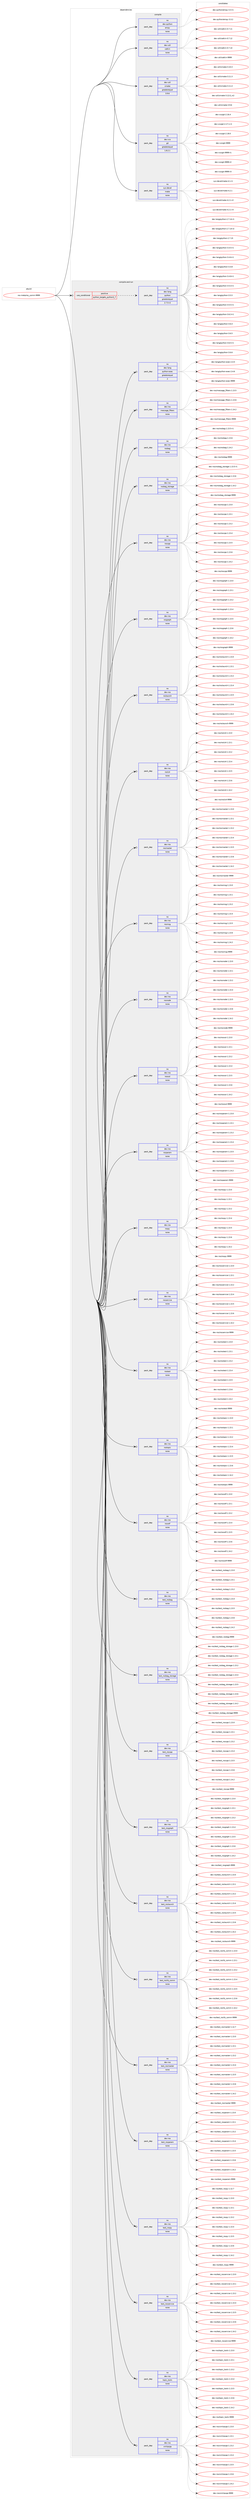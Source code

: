 digraph prolog {

# *************
# Graph options
# *************

newrank=true;
concentrate=true;
compound=true;
graph [rankdir=LR,fontname=Helvetica,fontsize=10,ranksep=1.5];#, ranksep=2.5, nodesep=0.2];
edge  [arrowhead=vee];
node  [fontname=Helvetica,fontsize=10];

# **********
# The ebuild
# **********

subgraph cluster_leftcol {
color=gray;
rank=same;
label=<<i>ebuild</i>>;
id [label="ros-meta/ros_comm-9999", color=red, width=4, href="../ros-meta/ros_comm-9999.svg"];
}

# ****************
# The dependencies
# ****************

subgraph cluster_midcol {
color=gray;
label=<<i>dependencies</i>>;
subgraph cluster_compile {
fillcolor="#eeeeee";
style=filled;
label=<<i>compile</i>>;
subgraph pack1379 {
dependency1985 [label=<<TABLE BORDER="0" CELLBORDER="1" CELLSPACING="0" CELLPADDING="4" WIDTH="220"><TR><TD ROWSPAN="6" CELLPADDING="30">pack_dep</TD></TR><TR><TD WIDTH="110">no</TD></TR><TR><TD>dev-python</TD></TR><TR><TD>empy</TD></TR><TR><TD>none</TD></TR><TR><TD></TD></TR></TABLE>>, shape=none, color=blue];
}
id:e -> dependency1985:w [weight=20,style="solid",arrowhead="vee"];
subgraph pack1380 {
dependency1986 [label=<<TABLE BORDER="0" CELLBORDER="1" CELLSPACING="0" CELLPADDING="4" WIDTH="220"><TR><TD ROWSPAN="6" CELLPADDING="30">pack_dep</TD></TR><TR><TD WIDTH="110">no</TD></TR><TR><TD>dev-util</TD></TR><TR><TD>catkin</TD></TR><TR><TD>none</TD></TR><TR><TD></TD></TR></TABLE>>, shape=none, color=blue];
}
id:e -> dependency1986:w [weight=20,style="solid",arrowhead="vee"];
subgraph pack1381 {
dependency1987 [label=<<TABLE BORDER="0" CELLBORDER="1" CELLSPACING="0" CELLPADDING="4" WIDTH="220"><TR><TD ROWSPAN="6" CELLPADDING="30">pack_dep</TD></TR><TR><TD WIDTH="110">no</TD></TR><TR><TD>dev-util</TD></TR><TR><TD>cmake</TD></TR><TR><TD>greaterequal</TD></TR><TR><TD>3.9.6</TD></TR></TABLE>>, shape=none, color=blue];
}
id:e -> dependency1987:w [weight=20,style="solid",arrowhead="vee"];
subgraph pack1382 {
dependency1988 [label=<<TABLE BORDER="0" CELLBORDER="1" CELLSPACING="0" CELLPADDING="4" WIDTH="220"><TR><TD ROWSPAN="6" CELLPADDING="30">pack_dep</TD></TR><TR><TD WIDTH="110">no</TD></TR><TR><TD>dev-vcs</TD></TR><TR><TD>git</TD></TR><TR><TD>greaterequal</TD></TR><TR><TD>1.8.2.1</TD></TR></TABLE>>, shape=none, color=blue];
}
id:e -> dependency1988:w [weight=20,style="solid",arrowhead="vee"];
subgraph pack1383 {
dependency1989 [label=<<TABLE BORDER="0" CELLBORDER="1" CELLSPACING="0" CELLPADDING="4" WIDTH="220"><TR><TD ROWSPAN="6" CELLPADDING="30">pack_dep</TD></TR><TR><TD WIDTH="110">no</TD></TR><TR><TD>sys-devel</TD></TR><TR><TD>make</TD></TR><TR><TD>none</TD></TR><TR><TD></TD></TR></TABLE>>, shape=none, color=blue];
}
id:e -> dependency1989:w [weight=20,style="solid",arrowhead="vee"];
}
subgraph cluster_compileandrun {
fillcolor="#eeeeee";
style=filled;
label=<<i>compile and run</i>>;
subgraph cond573 {
dependency1990 [label=<<TABLE BORDER="0" CELLBORDER="1" CELLSPACING="0" CELLPADDING="4"><TR><TD ROWSPAN="3" CELLPADDING="10">use_conditional</TD></TR><TR><TD>positive</TD></TR><TR><TD>python_targets_python2_7</TD></TR></TABLE>>, shape=none, color=red];
subgraph pack1384 {
dependency1991 [label=<<TABLE BORDER="0" CELLBORDER="1" CELLSPACING="0" CELLPADDING="4" WIDTH="220"><TR><TD ROWSPAN="6" CELLPADDING="30">pack_dep</TD></TR><TR><TD WIDTH="110">no</TD></TR><TR><TD>dev-lang</TD></TR><TR><TD>python</TD></TR><TR><TD>greaterequal</TD></TR><TR><TD>2.7.5-r2</TD></TR></TABLE>>, shape=none, color=blue];
}
dependency1990:e -> dependency1991:w [weight=20,style="dashed",arrowhead="vee"];
}
id:e -> dependency1990:w [weight=20,style="solid",arrowhead="odotvee"];
subgraph pack1385 {
dependency1992 [label=<<TABLE BORDER="0" CELLBORDER="1" CELLSPACING="0" CELLPADDING="4" WIDTH="220"><TR><TD ROWSPAN="6" CELLPADDING="30">pack_dep</TD></TR><TR><TD WIDTH="110">no</TD></TR><TR><TD>dev-lang</TD></TR><TR><TD>python-exec</TD></TR><TR><TD>greaterequal</TD></TR><TR><TD>2</TD></TR></TABLE>>, shape=none, color=blue];
}
id:e -> dependency1992:w [weight=20,style="solid",arrowhead="odotvee"];
subgraph pack1386 {
dependency1993 [label=<<TABLE BORDER="0" CELLBORDER="1" CELLSPACING="0" CELLPADDING="4" WIDTH="220"><TR><TD ROWSPAN="6" CELLPADDING="30">pack_dep</TD></TR><TR><TD WIDTH="110">no</TD></TR><TR><TD>dev-ros</TD></TR><TR><TD>message_filters</TD></TR><TR><TD>none</TD></TR><TR><TD></TD></TR></TABLE>>, shape=none, color=blue];
}
id:e -> dependency1993:w [weight=20,style="solid",arrowhead="odotvee"];
subgraph pack1387 {
dependency1994 [label=<<TABLE BORDER="0" CELLBORDER="1" CELLSPACING="0" CELLPADDING="4" WIDTH="220"><TR><TD ROWSPAN="6" CELLPADDING="30">pack_dep</TD></TR><TR><TD WIDTH="110">no</TD></TR><TR><TD>dev-ros</TD></TR><TR><TD>rosbag</TD></TR><TR><TD>none</TD></TR><TR><TD></TD></TR></TABLE>>, shape=none, color=blue];
}
id:e -> dependency1994:w [weight=20,style="solid",arrowhead="odotvee"];
subgraph pack1388 {
dependency1995 [label=<<TABLE BORDER="0" CELLBORDER="1" CELLSPACING="0" CELLPADDING="4" WIDTH="220"><TR><TD ROWSPAN="6" CELLPADDING="30">pack_dep</TD></TR><TR><TD WIDTH="110">no</TD></TR><TR><TD>dev-ros</TD></TR><TR><TD>rosbag_storage</TD></TR><TR><TD>none</TD></TR><TR><TD></TD></TR></TABLE>>, shape=none, color=blue];
}
id:e -> dependency1995:w [weight=20,style="solid",arrowhead="odotvee"];
subgraph pack1389 {
dependency1996 [label=<<TABLE BORDER="0" CELLBORDER="1" CELLSPACING="0" CELLPADDING="4" WIDTH="220"><TR><TD ROWSPAN="6" CELLPADDING="30">pack_dep</TD></TR><TR><TD WIDTH="110">no</TD></TR><TR><TD>dev-ros</TD></TR><TR><TD>roscpp</TD></TR><TR><TD>none</TD></TR><TR><TD></TD></TR></TABLE>>, shape=none, color=blue];
}
id:e -> dependency1996:w [weight=20,style="solid",arrowhead="odotvee"];
subgraph pack1390 {
dependency1997 [label=<<TABLE BORDER="0" CELLBORDER="1" CELLSPACING="0" CELLPADDING="4" WIDTH="220"><TR><TD ROWSPAN="6" CELLPADDING="30">pack_dep</TD></TR><TR><TD WIDTH="110">no</TD></TR><TR><TD>dev-ros</TD></TR><TR><TD>rosgraph</TD></TR><TR><TD>none</TD></TR><TR><TD></TD></TR></TABLE>>, shape=none, color=blue];
}
id:e -> dependency1997:w [weight=20,style="solid",arrowhead="odotvee"];
subgraph pack1391 {
dependency1998 [label=<<TABLE BORDER="0" CELLBORDER="1" CELLSPACING="0" CELLPADDING="4" WIDTH="220"><TR><TD ROWSPAN="6" CELLPADDING="30">pack_dep</TD></TR><TR><TD WIDTH="110">no</TD></TR><TR><TD>dev-ros</TD></TR><TR><TD>roslaunch</TD></TR><TR><TD>none</TD></TR><TR><TD></TD></TR></TABLE>>, shape=none, color=blue];
}
id:e -> dependency1998:w [weight=20,style="solid",arrowhead="odotvee"];
subgraph pack1392 {
dependency1999 [label=<<TABLE BORDER="0" CELLBORDER="1" CELLSPACING="0" CELLPADDING="4" WIDTH="220"><TR><TD ROWSPAN="6" CELLPADDING="30">pack_dep</TD></TR><TR><TD WIDTH="110">no</TD></TR><TR><TD>dev-ros</TD></TR><TR><TD>roslz4</TD></TR><TR><TD>none</TD></TR><TR><TD></TD></TR></TABLE>>, shape=none, color=blue];
}
id:e -> dependency1999:w [weight=20,style="solid",arrowhead="odotvee"];
subgraph pack1393 {
dependency2000 [label=<<TABLE BORDER="0" CELLBORDER="1" CELLSPACING="0" CELLPADDING="4" WIDTH="220"><TR><TD ROWSPAN="6" CELLPADDING="30">pack_dep</TD></TR><TR><TD WIDTH="110">no</TD></TR><TR><TD>dev-ros</TD></TR><TR><TD>rosmaster</TD></TR><TR><TD>none</TD></TR><TR><TD></TD></TR></TABLE>>, shape=none, color=blue];
}
id:e -> dependency2000:w [weight=20,style="solid",arrowhead="odotvee"];
subgraph pack1394 {
dependency2001 [label=<<TABLE BORDER="0" CELLBORDER="1" CELLSPACING="0" CELLPADDING="4" WIDTH="220"><TR><TD ROWSPAN="6" CELLPADDING="30">pack_dep</TD></TR><TR><TD WIDTH="110">no</TD></TR><TR><TD>dev-ros</TD></TR><TR><TD>rosmsg</TD></TR><TR><TD>none</TD></TR><TR><TD></TD></TR></TABLE>>, shape=none, color=blue];
}
id:e -> dependency2001:w [weight=20,style="solid",arrowhead="odotvee"];
subgraph pack1395 {
dependency2002 [label=<<TABLE BORDER="0" CELLBORDER="1" CELLSPACING="0" CELLPADDING="4" WIDTH="220"><TR><TD ROWSPAN="6" CELLPADDING="30">pack_dep</TD></TR><TR><TD WIDTH="110">no</TD></TR><TR><TD>dev-ros</TD></TR><TR><TD>rosnode</TD></TR><TR><TD>none</TD></TR><TR><TD></TD></TR></TABLE>>, shape=none, color=blue];
}
id:e -> dependency2002:w [weight=20,style="solid",arrowhead="odotvee"];
subgraph pack1396 {
dependency2003 [label=<<TABLE BORDER="0" CELLBORDER="1" CELLSPACING="0" CELLPADDING="4" WIDTH="220"><TR><TD ROWSPAN="6" CELLPADDING="30">pack_dep</TD></TR><TR><TD WIDTH="110">no</TD></TR><TR><TD>dev-ros</TD></TR><TR><TD>rosout</TD></TR><TR><TD>none</TD></TR><TR><TD></TD></TR></TABLE>>, shape=none, color=blue];
}
id:e -> dependency2003:w [weight=20,style="solid",arrowhead="odotvee"];
subgraph pack1397 {
dependency2004 [label=<<TABLE BORDER="0" CELLBORDER="1" CELLSPACING="0" CELLPADDING="4" WIDTH="220"><TR><TD ROWSPAN="6" CELLPADDING="30">pack_dep</TD></TR><TR><TD WIDTH="110">no</TD></TR><TR><TD>dev-ros</TD></TR><TR><TD>rosparam</TD></TR><TR><TD>none</TD></TR><TR><TD></TD></TR></TABLE>>, shape=none, color=blue];
}
id:e -> dependency2004:w [weight=20,style="solid",arrowhead="odotvee"];
subgraph pack1398 {
dependency2005 [label=<<TABLE BORDER="0" CELLBORDER="1" CELLSPACING="0" CELLPADDING="4" WIDTH="220"><TR><TD ROWSPAN="6" CELLPADDING="30">pack_dep</TD></TR><TR><TD WIDTH="110">no</TD></TR><TR><TD>dev-ros</TD></TR><TR><TD>rospy</TD></TR><TR><TD>none</TD></TR><TR><TD></TD></TR></TABLE>>, shape=none, color=blue];
}
id:e -> dependency2005:w [weight=20,style="solid",arrowhead="odotvee"];
subgraph pack1399 {
dependency2006 [label=<<TABLE BORDER="0" CELLBORDER="1" CELLSPACING="0" CELLPADDING="4" WIDTH="220"><TR><TD ROWSPAN="6" CELLPADDING="30">pack_dep</TD></TR><TR><TD WIDTH="110">no</TD></TR><TR><TD>dev-ros</TD></TR><TR><TD>rosservice</TD></TR><TR><TD>none</TD></TR><TR><TD></TD></TR></TABLE>>, shape=none, color=blue];
}
id:e -> dependency2006:w [weight=20,style="solid",arrowhead="odotvee"];
subgraph pack1400 {
dependency2007 [label=<<TABLE BORDER="0" CELLBORDER="1" CELLSPACING="0" CELLPADDING="4" WIDTH="220"><TR><TD ROWSPAN="6" CELLPADDING="30">pack_dep</TD></TR><TR><TD WIDTH="110">no</TD></TR><TR><TD>dev-ros</TD></TR><TR><TD>rostest</TD></TR><TR><TD>none</TD></TR><TR><TD></TD></TR></TABLE>>, shape=none, color=blue];
}
id:e -> dependency2007:w [weight=20,style="solid",arrowhead="odotvee"];
subgraph pack1401 {
dependency2008 [label=<<TABLE BORDER="0" CELLBORDER="1" CELLSPACING="0" CELLPADDING="4" WIDTH="220"><TR><TD ROWSPAN="6" CELLPADDING="30">pack_dep</TD></TR><TR><TD WIDTH="110">no</TD></TR><TR><TD>dev-ros</TD></TR><TR><TD>rostopic</TD></TR><TR><TD>none</TD></TR><TR><TD></TD></TR></TABLE>>, shape=none, color=blue];
}
id:e -> dependency2008:w [weight=20,style="solid",arrowhead="odotvee"];
subgraph pack1402 {
dependency2009 [label=<<TABLE BORDER="0" CELLBORDER="1" CELLSPACING="0" CELLPADDING="4" WIDTH="220"><TR><TD ROWSPAN="6" CELLPADDING="30">pack_dep</TD></TR><TR><TD WIDTH="110">no</TD></TR><TR><TD>dev-ros</TD></TR><TR><TD>roswtf</TD></TR><TR><TD>none</TD></TR><TR><TD></TD></TR></TABLE>>, shape=none, color=blue];
}
id:e -> dependency2009:w [weight=20,style="solid",arrowhead="odotvee"];
subgraph pack1403 {
dependency2010 [label=<<TABLE BORDER="0" CELLBORDER="1" CELLSPACING="0" CELLPADDING="4" WIDTH="220"><TR><TD ROWSPAN="6" CELLPADDING="30">pack_dep</TD></TR><TR><TD WIDTH="110">no</TD></TR><TR><TD>dev-ros</TD></TR><TR><TD>test_rosbag</TD></TR><TR><TD>none</TD></TR><TR><TD></TD></TR></TABLE>>, shape=none, color=blue];
}
id:e -> dependency2010:w [weight=20,style="solid",arrowhead="odotvee"];
subgraph pack1404 {
dependency2011 [label=<<TABLE BORDER="0" CELLBORDER="1" CELLSPACING="0" CELLPADDING="4" WIDTH="220"><TR><TD ROWSPAN="6" CELLPADDING="30">pack_dep</TD></TR><TR><TD WIDTH="110">no</TD></TR><TR><TD>dev-ros</TD></TR><TR><TD>test_rosbag_storage</TD></TR><TR><TD>none</TD></TR><TR><TD></TD></TR></TABLE>>, shape=none, color=blue];
}
id:e -> dependency2011:w [weight=20,style="solid",arrowhead="odotvee"];
subgraph pack1405 {
dependency2012 [label=<<TABLE BORDER="0" CELLBORDER="1" CELLSPACING="0" CELLPADDING="4" WIDTH="220"><TR><TD ROWSPAN="6" CELLPADDING="30">pack_dep</TD></TR><TR><TD WIDTH="110">no</TD></TR><TR><TD>dev-ros</TD></TR><TR><TD>test_roscpp</TD></TR><TR><TD>none</TD></TR><TR><TD></TD></TR></TABLE>>, shape=none, color=blue];
}
id:e -> dependency2012:w [weight=20,style="solid",arrowhead="odotvee"];
subgraph pack1406 {
dependency2013 [label=<<TABLE BORDER="0" CELLBORDER="1" CELLSPACING="0" CELLPADDING="4" WIDTH="220"><TR><TD ROWSPAN="6" CELLPADDING="30">pack_dep</TD></TR><TR><TD WIDTH="110">no</TD></TR><TR><TD>dev-ros</TD></TR><TR><TD>test_rosgraph</TD></TR><TR><TD>none</TD></TR><TR><TD></TD></TR></TABLE>>, shape=none, color=blue];
}
id:e -> dependency2013:w [weight=20,style="solid",arrowhead="odotvee"];
subgraph pack1407 {
dependency2014 [label=<<TABLE BORDER="0" CELLBORDER="1" CELLSPACING="0" CELLPADDING="4" WIDTH="220"><TR><TD ROWSPAN="6" CELLPADDING="30">pack_dep</TD></TR><TR><TD WIDTH="110">no</TD></TR><TR><TD>dev-ros</TD></TR><TR><TD>test_roslaunch</TD></TR><TR><TD>none</TD></TR><TR><TD></TD></TR></TABLE>>, shape=none, color=blue];
}
id:e -> dependency2014:w [weight=20,style="solid",arrowhead="odotvee"];
subgraph pack1408 {
dependency2015 [label=<<TABLE BORDER="0" CELLBORDER="1" CELLSPACING="0" CELLPADDING="4" WIDTH="220"><TR><TD ROWSPAN="6" CELLPADDING="30">pack_dep</TD></TR><TR><TD WIDTH="110">no</TD></TR><TR><TD>dev-ros</TD></TR><TR><TD>test_roslib_comm</TD></TR><TR><TD>none</TD></TR><TR><TD></TD></TR></TABLE>>, shape=none, color=blue];
}
id:e -> dependency2015:w [weight=20,style="solid",arrowhead="odotvee"];
subgraph pack1409 {
dependency2016 [label=<<TABLE BORDER="0" CELLBORDER="1" CELLSPACING="0" CELLPADDING="4" WIDTH="220"><TR><TD ROWSPAN="6" CELLPADDING="30">pack_dep</TD></TR><TR><TD WIDTH="110">no</TD></TR><TR><TD>dev-ros</TD></TR><TR><TD>test_rosmaster</TD></TR><TR><TD>none</TD></TR><TR><TD></TD></TR></TABLE>>, shape=none, color=blue];
}
id:e -> dependency2016:w [weight=20,style="solid",arrowhead="odotvee"];
subgraph pack1410 {
dependency2017 [label=<<TABLE BORDER="0" CELLBORDER="1" CELLSPACING="0" CELLPADDING="4" WIDTH="220"><TR><TD ROWSPAN="6" CELLPADDING="30">pack_dep</TD></TR><TR><TD WIDTH="110">no</TD></TR><TR><TD>dev-ros</TD></TR><TR><TD>test_rosparam</TD></TR><TR><TD>none</TD></TR><TR><TD></TD></TR></TABLE>>, shape=none, color=blue];
}
id:e -> dependency2017:w [weight=20,style="solid",arrowhead="odotvee"];
subgraph pack1411 {
dependency2018 [label=<<TABLE BORDER="0" CELLBORDER="1" CELLSPACING="0" CELLPADDING="4" WIDTH="220"><TR><TD ROWSPAN="6" CELLPADDING="30">pack_dep</TD></TR><TR><TD WIDTH="110">no</TD></TR><TR><TD>dev-ros</TD></TR><TR><TD>test_rospy</TD></TR><TR><TD>none</TD></TR><TR><TD></TD></TR></TABLE>>, shape=none, color=blue];
}
id:e -> dependency2018:w [weight=20,style="solid",arrowhead="odotvee"];
subgraph pack1412 {
dependency2019 [label=<<TABLE BORDER="0" CELLBORDER="1" CELLSPACING="0" CELLPADDING="4" WIDTH="220"><TR><TD ROWSPAN="6" CELLPADDING="30">pack_dep</TD></TR><TR><TD WIDTH="110">no</TD></TR><TR><TD>dev-ros</TD></TR><TR><TD>test_rosservice</TD></TR><TR><TD>none</TD></TR><TR><TD></TD></TR></TABLE>>, shape=none, color=blue];
}
id:e -> dependency2019:w [weight=20,style="solid",arrowhead="odotvee"];
subgraph pack1413 {
dependency2020 [label=<<TABLE BORDER="0" CELLBORDER="1" CELLSPACING="0" CELLPADDING="4" WIDTH="220"><TR><TD ROWSPAN="6" CELLPADDING="30">pack_dep</TD></TR><TR><TD WIDTH="110">no</TD></TR><TR><TD>dev-ros</TD></TR><TR><TD>topic_tools</TD></TR><TR><TD>none</TD></TR><TR><TD></TD></TR></TABLE>>, shape=none, color=blue];
}
id:e -> dependency2020:w [weight=20,style="solid",arrowhead="odotvee"];
subgraph pack1414 {
dependency2021 [label=<<TABLE BORDER="0" CELLBORDER="1" CELLSPACING="0" CELLPADDING="4" WIDTH="220"><TR><TD ROWSPAN="6" CELLPADDING="30">pack_dep</TD></TR><TR><TD WIDTH="110">no</TD></TR><TR><TD>dev-ros</TD></TR><TR><TD>xmlrpcpp</TD></TR><TR><TD>none</TD></TR><TR><TD></TD></TR></TABLE>>, shape=none, color=blue];
}
id:e -> dependency2021:w [weight=20,style="solid",arrowhead="odotvee"];
}
subgraph cluster_run {
fillcolor="#eeeeee";
style=filled;
label=<<i>run</i>>;
}
}

# **************
# The candidates
# **************

subgraph cluster_choices {
rank=same;
color=gray;
label=<<i>candidates</i>>;

subgraph choice1379 {
color=black;
nodesep=1;
choice1001011184511212111610411111047101109112121455146514511449 [label="dev-python/empy-3.3-r1", color=red, width=4,href="../dev-python/empy-3.3-r1.svg"];
choice1001011184511212111610411111047101109112121455146514650 [label="dev-python/empy-3.3.2", color=red, width=4,href="../dev-python/empy-3.3.2.svg"];
dependency1985:e -> choice1001011184511212111610411111047101109112121455146514511449:w [style=dotted,weight="100"];
dependency1985:e -> choice1001011184511212111610411111047101109112121455146514650:w [style=dotted,weight="100"];
}
subgraph choice1380 {
color=black;
nodesep=1;
choice1001011184511711610510847999711610710511045484655464949 [label="dev-util/catkin-0.7.11", color=red, width=4,href="../dev-util/catkin-0.7.11.svg"];
choice1001011184511711610510847999711610710511045484655464950 [label="dev-util/catkin-0.7.12", color=red, width=4,href="../dev-util/catkin-0.7.12.svg"];
choice1001011184511711610510847999711610710511045484655464952 [label="dev-util/catkin-0.7.14", color=red, width=4,href="../dev-util/catkin-0.7.14.svg"];
choice100101118451171161051084799971161071051104557575757 [label="dev-util/catkin-9999", color=red, width=4,href="../dev-util/catkin-9999.svg"];
dependency1986:e -> choice1001011184511711610510847999711610710511045484655464949:w [style=dotted,weight="100"];
dependency1986:e -> choice1001011184511711610510847999711610710511045484655464950:w [style=dotted,weight="100"];
dependency1986:e -> choice1001011184511711610510847999711610710511045484655464952:w [style=dotted,weight="100"];
dependency1986:e -> choice100101118451171161051084799971161071051104557575757:w [style=dotted,weight="100"];
}
subgraph choice1381 {
color=black;
nodesep=1;
choice1001011184511711610510847991099710710145514649484651 [label="dev-util/cmake-3.10.3", color=red, width=4,href="../dev-util/cmake-3.10.3.svg"];
choice1001011184511711610510847991099710710145514649494651 [label="dev-util/cmake-3.11.3", color=red, width=4,href="../dev-util/cmake-3.11.3.svg"];
choice1001011184511711610510847991099710710145514649494652 [label="dev-util/cmake-3.11.4", color=red, width=4,href="../dev-util/cmake-3.11.4.svg"];
choice1001011184511711610510847991099710710145514649504648951149950 [label="dev-util/cmake-3.12.0_rc2", color=red, width=4,href="../dev-util/cmake-3.12.0_rc2.svg"];
choice10010111845117116105108479910997107101455146574654 [label="dev-util/cmake-3.9.6", color=red, width=4,href="../dev-util/cmake-3.9.6.svg"];
dependency1987:e -> choice1001011184511711610510847991099710710145514649484651:w [style=dotted,weight="100"];
dependency1987:e -> choice1001011184511711610510847991099710710145514649494651:w [style=dotted,weight="100"];
dependency1987:e -> choice1001011184511711610510847991099710710145514649494652:w [style=dotted,weight="100"];
dependency1987:e -> choice1001011184511711610510847991099710710145514649504648951149950:w [style=dotted,weight="100"];
dependency1987:e -> choice10010111845117116105108479910997107101455146574654:w [style=dotted,weight="100"];
}
subgraph choice1382 {
color=black;
nodesep=1;
choice10010111845118991154710310511645504649544652 [label="dev-vcs/git-2.16.4", color=red, width=4,href="../dev-vcs/git-2.16.4.svg"];
choice100101118451189911547103105116455046495546494511449 [label="dev-vcs/git-2.17.1-r1", color=red, width=4,href="../dev-vcs/git-2.17.1-r1.svg"];
choice10010111845118991154710310511645504649564648 [label="dev-vcs/git-2.18.0", color=red, width=4,href="../dev-vcs/git-2.18.0.svg"];
choice1001011184511899115471031051164557575757 [label="dev-vcs/git-9999", color=red, width=4,href="../dev-vcs/git-9999.svg"];
choice10010111845118991154710310511645575757574511449 [label="dev-vcs/git-9999-r1", color=red, width=4,href="../dev-vcs/git-9999-r1.svg"];
choice10010111845118991154710310511645575757574511450 [label="dev-vcs/git-9999-r2", color=red, width=4,href="../dev-vcs/git-9999-r2.svg"];
choice10010111845118991154710310511645575757574511451 [label="dev-vcs/git-9999-r3", color=red, width=4,href="../dev-vcs/git-9999-r3.svg"];
dependency1988:e -> choice10010111845118991154710310511645504649544652:w [style=dotted,weight="100"];
dependency1988:e -> choice100101118451189911547103105116455046495546494511449:w [style=dotted,weight="100"];
dependency1988:e -> choice10010111845118991154710310511645504649564648:w [style=dotted,weight="100"];
dependency1988:e -> choice1001011184511899115471031051164557575757:w [style=dotted,weight="100"];
dependency1988:e -> choice10010111845118991154710310511645575757574511449:w [style=dotted,weight="100"];
dependency1988:e -> choice10010111845118991154710310511645575757574511450:w [style=dotted,weight="100"];
dependency1988:e -> choice10010111845118991154710310511645575757574511451:w [style=dotted,weight="100"];
}
subgraph choice1383 {
color=black;
nodesep=1;
choice115121115451001011181011084710997107101455246494511449 [label="sys-devel/make-4.1-r1", color=red, width=4,href="../sys-devel/make-4.1-r1.svg"];
choice115121115451001011181011084710997107101455246504649 [label="sys-devel/make-4.2.1", color=red, width=4,href="../sys-devel/make-4.2.1.svg"];
choice1151211154510010111810110847109971071014552465046494511450 [label="sys-devel/make-4.2.1-r2", color=red, width=4,href="../sys-devel/make-4.2.1-r2.svg"];
choice1151211154510010111810110847109971071014552465046494511451 [label="sys-devel/make-4.2.1-r3", color=red, width=4,href="../sys-devel/make-4.2.1-r3.svg"];
dependency1989:e -> choice115121115451001011181011084710997107101455246494511449:w [style=dotted,weight="100"];
dependency1989:e -> choice115121115451001011181011084710997107101455246504649:w [style=dotted,weight="100"];
dependency1989:e -> choice1151211154510010111810110847109971071014552465046494511450:w [style=dotted,weight="100"];
dependency1989:e -> choice1151211154510010111810110847109971071014552465046494511451:w [style=dotted,weight="100"];
}
subgraph choice1384 {
color=black;
nodesep=1;
choice100101118451089711010347112121116104111110455046554649524511449 [label="dev-lang/python-2.7.14-r1", color=red, width=4,href="../dev-lang/python-2.7.14-r1.svg"];
choice100101118451089711010347112121116104111110455046554649524511450 [label="dev-lang/python-2.7.14-r2", color=red, width=4,href="../dev-lang/python-2.7.14-r2.svg"];
choice10010111845108971101034711212111610411111045504655464953 [label="dev-lang/python-2.7.15", color=red, width=4,href="../dev-lang/python-2.7.15.svg"];
choice1001011184510897110103471121211161041111104551465246534511449 [label="dev-lang/python-3.4.5-r1", color=red, width=4,href="../dev-lang/python-3.4.5-r1.svg"];
choice1001011184510897110103471121211161041111104551465246544511449 [label="dev-lang/python-3.4.6-r1", color=red, width=4,href="../dev-lang/python-3.4.6-r1.svg"];
choice100101118451089711010347112121116104111110455146524656 [label="dev-lang/python-3.4.8", color=red, width=4,href="../dev-lang/python-3.4.8.svg"];
choice1001011184510897110103471121211161041111104551465246564511449 [label="dev-lang/python-3.4.8-r1", color=red, width=4,href="../dev-lang/python-3.4.8-r1.svg"];
choice1001011184510897110103471121211161041111104551465346524511449 [label="dev-lang/python-3.5.4-r1", color=red, width=4,href="../dev-lang/python-3.5.4-r1.svg"];
choice100101118451089711010347112121116104111110455146534653 [label="dev-lang/python-3.5.5", color=red, width=4,href="../dev-lang/python-3.5.5.svg"];
choice1001011184510897110103471121211161041111104551465346534511449 [label="dev-lang/python-3.5.5-r1", color=red, width=4,href="../dev-lang/python-3.5.5-r1.svg"];
choice1001011184510897110103471121211161041111104551465446514511449 [label="dev-lang/python-3.6.3-r1", color=red, width=4,href="../dev-lang/python-3.6.3-r1.svg"];
choice100101118451089711010347112121116104111110455146544652 [label="dev-lang/python-3.6.4", color=red, width=4,href="../dev-lang/python-3.6.4.svg"];
choice100101118451089711010347112121116104111110455146544653 [label="dev-lang/python-3.6.5", color=red, width=4,href="../dev-lang/python-3.6.5.svg"];
choice1001011184510897110103471121211161041111104551465446534511449 [label="dev-lang/python-3.6.5-r1", color=red, width=4,href="../dev-lang/python-3.6.5-r1.svg"];
choice100101118451089711010347112121116104111110455146544654 [label="dev-lang/python-3.6.6", color=red, width=4,href="../dev-lang/python-3.6.6.svg"];
dependency1991:e -> choice100101118451089711010347112121116104111110455046554649524511449:w [style=dotted,weight="100"];
dependency1991:e -> choice100101118451089711010347112121116104111110455046554649524511450:w [style=dotted,weight="100"];
dependency1991:e -> choice10010111845108971101034711212111610411111045504655464953:w [style=dotted,weight="100"];
dependency1991:e -> choice1001011184510897110103471121211161041111104551465246534511449:w [style=dotted,weight="100"];
dependency1991:e -> choice1001011184510897110103471121211161041111104551465246544511449:w [style=dotted,weight="100"];
dependency1991:e -> choice100101118451089711010347112121116104111110455146524656:w [style=dotted,weight="100"];
dependency1991:e -> choice1001011184510897110103471121211161041111104551465246564511449:w [style=dotted,weight="100"];
dependency1991:e -> choice1001011184510897110103471121211161041111104551465346524511449:w [style=dotted,weight="100"];
dependency1991:e -> choice100101118451089711010347112121116104111110455146534653:w [style=dotted,weight="100"];
dependency1991:e -> choice1001011184510897110103471121211161041111104551465346534511449:w [style=dotted,weight="100"];
dependency1991:e -> choice1001011184510897110103471121211161041111104551465446514511449:w [style=dotted,weight="100"];
dependency1991:e -> choice100101118451089711010347112121116104111110455146544652:w [style=dotted,weight="100"];
dependency1991:e -> choice100101118451089711010347112121116104111110455146544653:w [style=dotted,weight="100"];
dependency1991:e -> choice1001011184510897110103471121211161041111104551465446534511449:w [style=dotted,weight="100"];
dependency1991:e -> choice100101118451089711010347112121116104111110455146544654:w [style=dotted,weight="100"];
}
subgraph choice1385 {
color=black;
nodesep=1;
choice1001011184510897110103471121211161041111104510112010199455046524653 [label="dev-lang/python-exec-2.4.5", color=red, width=4,href="../dev-lang/python-exec-2.4.5.svg"];
choice1001011184510897110103471121211161041111104510112010199455046524654 [label="dev-lang/python-exec-2.4.6", color=red, width=4,href="../dev-lang/python-exec-2.4.6.svg"];
choice10010111845108971101034711212111610411111045101120101994557575757 [label="dev-lang/python-exec-9999", color=red, width=4,href="../dev-lang/python-exec-9999.svg"];
dependency1992:e -> choice1001011184510897110103471121211161041111104510112010199455046524653:w [style=dotted,weight="100"];
dependency1992:e -> choice1001011184510897110103471121211161041111104510112010199455046524654:w [style=dotted,weight="100"];
dependency1992:e -> choice10010111845108971101034711212111610411111045101120101994557575757:w [style=dotted,weight="100"];
}
subgraph choice1386 {
color=black;
nodesep=1;
choice1001011184511411111547109101115115971031019510210510811610111411545494649514653 [label="dev-ros/message_filters-1.13.5", color=red, width=4,href="../dev-ros/message_filters-1.13.5.svg"];
choice1001011184511411111547109101115115971031019510210510811610111411545494649514654 [label="dev-ros/message_filters-1.13.6", color=red, width=4,href="../dev-ros/message_filters-1.13.6.svg"];
choice1001011184511411111547109101115115971031019510210510811610111411545494649524650 [label="dev-ros/message_filters-1.14.2", color=red, width=4,href="../dev-ros/message_filters-1.14.2.svg"];
choice100101118451141111154710910111511597103101951021051081161011141154557575757 [label="dev-ros/message_filters-9999", color=red, width=4,href="../dev-ros/message_filters-9999.svg"];
dependency1993:e -> choice1001011184511411111547109101115115971031019510210510811610111411545494649514653:w [style=dotted,weight="100"];
dependency1993:e -> choice1001011184511411111547109101115115971031019510210510811610111411545494649514654:w [style=dotted,weight="100"];
dependency1993:e -> choice1001011184511411111547109101115115971031019510210510811610111411545494649524650:w [style=dotted,weight="100"];
dependency1993:e -> choice100101118451141111154710910111511597103101951021051081161011141154557575757:w [style=dotted,weight="100"];
}
subgraph choice1387 {
color=black;
nodesep=1;
choice10010111845114111115471141111159897103454946495146534511449 [label="dev-ros/rosbag-1.13.5-r1", color=red, width=4,href="../dev-ros/rosbag-1.13.5-r1.svg"];
choice1001011184511411111547114111115989710345494649514654 [label="dev-ros/rosbag-1.13.6", color=red, width=4,href="../dev-ros/rosbag-1.13.6.svg"];
choice1001011184511411111547114111115989710345494649524650 [label="dev-ros/rosbag-1.14.2", color=red, width=4,href="../dev-ros/rosbag-1.14.2.svg"];
choice100101118451141111154711411111598971034557575757 [label="dev-ros/rosbag-9999", color=red, width=4,href="../dev-ros/rosbag-9999.svg"];
dependency1994:e -> choice10010111845114111115471141111159897103454946495146534511449:w [style=dotted,weight="100"];
dependency1994:e -> choice1001011184511411111547114111115989710345494649514654:w [style=dotted,weight="100"];
dependency1994:e -> choice1001011184511411111547114111115989710345494649524650:w [style=dotted,weight="100"];
dependency1994:e -> choice100101118451141111154711411111598971034557575757:w [style=dotted,weight="100"];
}
subgraph choice1388 {
color=black;
nodesep=1;
choice100101118451141111154711411111598971039511511611111497103101454946495146534511449 [label="dev-ros/rosbag_storage-1.13.5-r1", color=red, width=4,href="../dev-ros/rosbag_storage-1.13.5-r1.svg"];
choice10010111845114111115471141111159897103951151161111149710310145494649514654 [label="dev-ros/rosbag_storage-1.13.6", color=red, width=4,href="../dev-ros/rosbag_storage-1.13.6.svg"];
choice10010111845114111115471141111159897103951151161111149710310145494649524650 [label="dev-ros/rosbag_storage-1.14.2", color=red, width=4,href="../dev-ros/rosbag_storage-1.14.2.svg"];
choice1001011184511411111547114111115989710395115116111114971031014557575757 [label="dev-ros/rosbag_storage-9999", color=red, width=4,href="../dev-ros/rosbag_storage-9999.svg"];
dependency1995:e -> choice100101118451141111154711411111598971039511511611111497103101454946495146534511449:w [style=dotted,weight="100"];
dependency1995:e -> choice10010111845114111115471141111159897103951151161111149710310145494649514654:w [style=dotted,weight="100"];
dependency1995:e -> choice10010111845114111115471141111159897103951151161111149710310145494649524650:w [style=dotted,weight="100"];
dependency1995:e -> choice1001011184511411111547114111115989710395115116111114971031014557575757:w [style=dotted,weight="100"];
}
subgraph choice1389 {
color=black;
nodesep=1;
choice10010111845114111115471141111159911211245494649514648 [label="dev-ros/roscpp-1.13.0", color=red, width=4,href="../dev-ros/roscpp-1.13.0.svg"];
choice10010111845114111115471141111159911211245494649514649 [label="dev-ros/roscpp-1.13.1", color=red, width=4,href="../dev-ros/roscpp-1.13.1.svg"];
choice10010111845114111115471141111159911211245494649514650 [label="dev-ros/roscpp-1.13.2", color=red, width=4,href="../dev-ros/roscpp-1.13.2.svg"];
choice10010111845114111115471141111159911211245494649514652 [label="dev-ros/roscpp-1.13.4", color=red, width=4,href="../dev-ros/roscpp-1.13.4.svg"];
choice10010111845114111115471141111159911211245494649514653 [label="dev-ros/roscpp-1.13.5", color=red, width=4,href="../dev-ros/roscpp-1.13.5.svg"];
choice10010111845114111115471141111159911211245494649514654 [label="dev-ros/roscpp-1.13.6", color=red, width=4,href="../dev-ros/roscpp-1.13.6.svg"];
choice10010111845114111115471141111159911211245494649524650 [label="dev-ros/roscpp-1.14.2", color=red, width=4,href="../dev-ros/roscpp-1.14.2.svg"];
choice1001011184511411111547114111115991121124557575757 [label="dev-ros/roscpp-9999", color=red, width=4,href="../dev-ros/roscpp-9999.svg"];
dependency1996:e -> choice10010111845114111115471141111159911211245494649514648:w [style=dotted,weight="100"];
dependency1996:e -> choice10010111845114111115471141111159911211245494649514649:w [style=dotted,weight="100"];
dependency1996:e -> choice10010111845114111115471141111159911211245494649514650:w [style=dotted,weight="100"];
dependency1996:e -> choice10010111845114111115471141111159911211245494649514652:w [style=dotted,weight="100"];
dependency1996:e -> choice10010111845114111115471141111159911211245494649514653:w [style=dotted,weight="100"];
dependency1996:e -> choice10010111845114111115471141111159911211245494649514654:w [style=dotted,weight="100"];
dependency1996:e -> choice10010111845114111115471141111159911211245494649524650:w [style=dotted,weight="100"];
dependency1996:e -> choice1001011184511411111547114111115991121124557575757:w [style=dotted,weight="100"];
}
subgraph choice1390 {
color=black;
nodesep=1;
choice10010111845114111115471141111151031149711210445494649514648 [label="dev-ros/rosgraph-1.13.0", color=red, width=4,href="../dev-ros/rosgraph-1.13.0.svg"];
choice10010111845114111115471141111151031149711210445494649514649 [label="dev-ros/rosgraph-1.13.1", color=red, width=4,href="../dev-ros/rosgraph-1.13.1.svg"];
choice10010111845114111115471141111151031149711210445494649514650 [label="dev-ros/rosgraph-1.13.2", color=red, width=4,href="../dev-ros/rosgraph-1.13.2.svg"];
choice10010111845114111115471141111151031149711210445494649514652 [label="dev-ros/rosgraph-1.13.4", color=red, width=4,href="../dev-ros/rosgraph-1.13.4.svg"];
choice10010111845114111115471141111151031149711210445494649514653 [label="dev-ros/rosgraph-1.13.5", color=red, width=4,href="../dev-ros/rosgraph-1.13.5.svg"];
choice10010111845114111115471141111151031149711210445494649514654 [label="dev-ros/rosgraph-1.13.6", color=red, width=4,href="../dev-ros/rosgraph-1.13.6.svg"];
choice10010111845114111115471141111151031149711210445494649524650 [label="dev-ros/rosgraph-1.14.2", color=red, width=4,href="../dev-ros/rosgraph-1.14.2.svg"];
choice1001011184511411111547114111115103114971121044557575757 [label="dev-ros/rosgraph-9999", color=red, width=4,href="../dev-ros/rosgraph-9999.svg"];
dependency1997:e -> choice10010111845114111115471141111151031149711210445494649514648:w [style=dotted,weight="100"];
dependency1997:e -> choice10010111845114111115471141111151031149711210445494649514649:w [style=dotted,weight="100"];
dependency1997:e -> choice10010111845114111115471141111151031149711210445494649514650:w [style=dotted,weight="100"];
dependency1997:e -> choice10010111845114111115471141111151031149711210445494649514652:w [style=dotted,weight="100"];
dependency1997:e -> choice10010111845114111115471141111151031149711210445494649514653:w [style=dotted,weight="100"];
dependency1997:e -> choice10010111845114111115471141111151031149711210445494649514654:w [style=dotted,weight="100"];
dependency1997:e -> choice10010111845114111115471141111151031149711210445494649524650:w [style=dotted,weight="100"];
dependency1997:e -> choice1001011184511411111547114111115103114971121044557575757:w [style=dotted,weight="100"];
}
subgraph choice1391 {
color=black;
nodesep=1;
choice1001011184511411111547114111115108971171109910445494649514648 [label="dev-ros/roslaunch-1.13.0", color=red, width=4,href="../dev-ros/roslaunch-1.13.0.svg"];
choice1001011184511411111547114111115108971171109910445494649514649 [label="dev-ros/roslaunch-1.13.1", color=red, width=4,href="../dev-ros/roslaunch-1.13.1.svg"];
choice1001011184511411111547114111115108971171109910445494649514650 [label="dev-ros/roslaunch-1.13.2", color=red, width=4,href="../dev-ros/roslaunch-1.13.2.svg"];
choice1001011184511411111547114111115108971171109910445494649514652 [label="dev-ros/roslaunch-1.13.4", color=red, width=4,href="../dev-ros/roslaunch-1.13.4.svg"];
choice1001011184511411111547114111115108971171109910445494649514653 [label="dev-ros/roslaunch-1.13.5", color=red, width=4,href="../dev-ros/roslaunch-1.13.5.svg"];
choice1001011184511411111547114111115108971171109910445494649514654 [label="dev-ros/roslaunch-1.13.6", color=red, width=4,href="../dev-ros/roslaunch-1.13.6.svg"];
choice1001011184511411111547114111115108971171109910445494649524650 [label="dev-ros/roslaunch-1.14.2", color=red, width=4,href="../dev-ros/roslaunch-1.14.2.svg"];
choice100101118451141111154711411111510897117110991044557575757 [label="dev-ros/roslaunch-9999", color=red, width=4,href="../dev-ros/roslaunch-9999.svg"];
dependency1998:e -> choice1001011184511411111547114111115108971171109910445494649514648:w [style=dotted,weight="100"];
dependency1998:e -> choice1001011184511411111547114111115108971171109910445494649514649:w [style=dotted,weight="100"];
dependency1998:e -> choice1001011184511411111547114111115108971171109910445494649514650:w [style=dotted,weight="100"];
dependency1998:e -> choice1001011184511411111547114111115108971171109910445494649514652:w [style=dotted,weight="100"];
dependency1998:e -> choice1001011184511411111547114111115108971171109910445494649514653:w [style=dotted,weight="100"];
dependency1998:e -> choice1001011184511411111547114111115108971171109910445494649514654:w [style=dotted,weight="100"];
dependency1998:e -> choice1001011184511411111547114111115108971171109910445494649524650:w [style=dotted,weight="100"];
dependency1998:e -> choice100101118451141111154711411111510897117110991044557575757:w [style=dotted,weight="100"];
}
subgraph choice1392 {
color=black;
nodesep=1;
choice10010111845114111115471141111151081225245494649514648 [label="dev-ros/roslz4-1.13.0", color=red, width=4,href="../dev-ros/roslz4-1.13.0.svg"];
choice10010111845114111115471141111151081225245494649514649 [label="dev-ros/roslz4-1.13.1", color=red, width=4,href="../dev-ros/roslz4-1.13.1.svg"];
choice10010111845114111115471141111151081225245494649514650 [label="dev-ros/roslz4-1.13.2", color=red, width=4,href="../dev-ros/roslz4-1.13.2.svg"];
choice10010111845114111115471141111151081225245494649514652 [label="dev-ros/roslz4-1.13.4", color=red, width=4,href="../dev-ros/roslz4-1.13.4.svg"];
choice10010111845114111115471141111151081225245494649514653 [label="dev-ros/roslz4-1.13.5", color=red, width=4,href="../dev-ros/roslz4-1.13.5.svg"];
choice10010111845114111115471141111151081225245494649514654 [label="dev-ros/roslz4-1.13.6", color=red, width=4,href="../dev-ros/roslz4-1.13.6.svg"];
choice10010111845114111115471141111151081225245494649524650 [label="dev-ros/roslz4-1.14.2", color=red, width=4,href="../dev-ros/roslz4-1.14.2.svg"];
choice1001011184511411111547114111115108122524557575757 [label="dev-ros/roslz4-9999", color=red, width=4,href="../dev-ros/roslz4-9999.svg"];
dependency1999:e -> choice10010111845114111115471141111151081225245494649514648:w [style=dotted,weight="100"];
dependency1999:e -> choice10010111845114111115471141111151081225245494649514649:w [style=dotted,weight="100"];
dependency1999:e -> choice10010111845114111115471141111151081225245494649514650:w [style=dotted,weight="100"];
dependency1999:e -> choice10010111845114111115471141111151081225245494649514652:w [style=dotted,weight="100"];
dependency1999:e -> choice10010111845114111115471141111151081225245494649514653:w [style=dotted,weight="100"];
dependency1999:e -> choice10010111845114111115471141111151081225245494649514654:w [style=dotted,weight="100"];
dependency1999:e -> choice10010111845114111115471141111151081225245494649524650:w [style=dotted,weight="100"];
dependency1999:e -> choice1001011184511411111547114111115108122524557575757:w [style=dotted,weight="100"];
}
subgraph choice1393 {
color=black;
nodesep=1;
choice10010111845114111115471141111151099711511610111445494649514648 [label="dev-ros/rosmaster-1.13.0", color=red, width=4,href="../dev-ros/rosmaster-1.13.0.svg"];
choice10010111845114111115471141111151099711511610111445494649514649 [label="dev-ros/rosmaster-1.13.1", color=red, width=4,href="../dev-ros/rosmaster-1.13.1.svg"];
choice10010111845114111115471141111151099711511610111445494649514650 [label="dev-ros/rosmaster-1.13.2", color=red, width=4,href="../dev-ros/rosmaster-1.13.2.svg"];
choice10010111845114111115471141111151099711511610111445494649514652 [label="dev-ros/rosmaster-1.13.4", color=red, width=4,href="../dev-ros/rosmaster-1.13.4.svg"];
choice10010111845114111115471141111151099711511610111445494649514653 [label="dev-ros/rosmaster-1.13.5", color=red, width=4,href="../dev-ros/rosmaster-1.13.5.svg"];
choice10010111845114111115471141111151099711511610111445494649514654 [label="dev-ros/rosmaster-1.13.6", color=red, width=4,href="../dev-ros/rosmaster-1.13.6.svg"];
choice10010111845114111115471141111151099711511610111445494649524650 [label="dev-ros/rosmaster-1.14.2", color=red, width=4,href="../dev-ros/rosmaster-1.14.2.svg"];
choice1001011184511411111547114111115109971151161011144557575757 [label="dev-ros/rosmaster-9999", color=red, width=4,href="../dev-ros/rosmaster-9999.svg"];
dependency2000:e -> choice10010111845114111115471141111151099711511610111445494649514648:w [style=dotted,weight="100"];
dependency2000:e -> choice10010111845114111115471141111151099711511610111445494649514649:w [style=dotted,weight="100"];
dependency2000:e -> choice10010111845114111115471141111151099711511610111445494649514650:w [style=dotted,weight="100"];
dependency2000:e -> choice10010111845114111115471141111151099711511610111445494649514652:w [style=dotted,weight="100"];
dependency2000:e -> choice10010111845114111115471141111151099711511610111445494649514653:w [style=dotted,weight="100"];
dependency2000:e -> choice10010111845114111115471141111151099711511610111445494649514654:w [style=dotted,weight="100"];
dependency2000:e -> choice10010111845114111115471141111151099711511610111445494649524650:w [style=dotted,weight="100"];
dependency2000:e -> choice1001011184511411111547114111115109971151161011144557575757:w [style=dotted,weight="100"];
}
subgraph choice1394 {
color=black;
nodesep=1;
choice100101118451141111154711411111510911510345494649514648 [label="dev-ros/rosmsg-1.13.0", color=red, width=4,href="../dev-ros/rosmsg-1.13.0.svg"];
choice100101118451141111154711411111510911510345494649514649 [label="dev-ros/rosmsg-1.13.1", color=red, width=4,href="../dev-ros/rosmsg-1.13.1.svg"];
choice100101118451141111154711411111510911510345494649514650 [label="dev-ros/rosmsg-1.13.2", color=red, width=4,href="../dev-ros/rosmsg-1.13.2.svg"];
choice100101118451141111154711411111510911510345494649514652 [label="dev-ros/rosmsg-1.13.4", color=red, width=4,href="../dev-ros/rosmsg-1.13.4.svg"];
choice100101118451141111154711411111510911510345494649514653 [label="dev-ros/rosmsg-1.13.5", color=red, width=4,href="../dev-ros/rosmsg-1.13.5.svg"];
choice100101118451141111154711411111510911510345494649514654 [label="dev-ros/rosmsg-1.13.6", color=red, width=4,href="../dev-ros/rosmsg-1.13.6.svg"];
choice100101118451141111154711411111510911510345494649524650 [label="dev-ros/rosmsg-1.14.2", color=red, width=4,href="../dev-ros/rosmsg-1.14.2.svg"];
choice10010111845114111115471141111151091151034557575757 [label="dev-ros/rosmsg-9999", color=red, width=4,href="../dev-ros/rosmsg-9999.svg"];
dependency2001:e -> choice100101118451141111154711411111510911510345494649514648:w [style=dotted,weight="100"];
dependency2001:e -> choice100101118451141111154711411111510911510345494649514649:w [style=dotted,weight="100"];
dependency2001:e -> choice100101118451141111154711411111510911510345494649514650:w [style=dotted,weight="100"];
dependency2001:e -> choice100101118451141111154711411111510911510345494649514652:w [style=dotted,weight="100"];
dependency2001:e -> choice100101118451141111154711411111510911510345494649514653:w [style=dotted,weight="100"];
dependency2001:e -> choice100101118451141111154711411111510911510345494649514654:w [style=dotted,weight="100"];
dependency2001:e -> choice100101118451141111154711411111510911510345494649524650:w [style=dotted,weight="100"];
dependency2001:e -> choice10010111845114111115471141111151091151034557575757:w [style=dotted,weight="100"];
}
subgraph choice1395 {
color=black;
nodesep=1;
choice100101118451141111154711411111511011110010145494649514648 [label="dev-ros/rosnode-1.13.0", color=red, width=4,href="../dev-ros/rosnode-1.13.0.svg"];
choice100101118451141111154711411111511011110010145494649514649 [label="dev-ros/rosnode-1.13.1", color=red, width=4,href="../dev-ros/rosnode-1.13.1.svg"];
choice100101118451141111154711411111511011110010145494649514650 [label="dev-ros/rosnode-1.13.2", color=red, width=4,href="../dev-ros/rosnode-1.13.2.svg"];
choice100101118451141111154711411111511011110010145494649514652 [label="dev-ros/rosnode-1.13.4", color=red, width=4,href="../dev-ros/rosnode-1.13.4.svg"];
choice100101118451141111154711411111511011110010145494649514653 [label="dev-ros/rosnode-1.13.5", color=red, width=4,href="../dev-ros/rosnode-1.13.5.svg"];
choice100101118451141111154711411111511011110010145494649514654 [label="dev-ros/rosnode-1.13.6", color=red, width=4,href="../dev-ros/rosnode-1.13.6.svg"];
choice100101118451141111154711411111511011110010145494649524650 [label="dev-ros/rosnode-1.14.2", color=red, width=4,href="../dev-ros/rosnode-1.14.2.svg"];
choice10010111845114111115471141111151101111001014557575757 [label="dev-ros/rosnode-9999", color=red, width=4,href="../dev-ros/rosnode-9999.svg"];
dependency2002:e -> choice100101118451141111154711411111511011110010145494649514648:w [style=dotted,weight="100"];
dependency2002:e -> choice100101118451141111154711411111511011110010145494649514649:w [style=dotted,weight="100"];
dependency2002:e -> choice100101118451141111154711411111511011110010145494649514650:w [style=dotted,weight="100"];
dependency2002:e -> choice100101118451141111154711411111511011110010145494649514652:w [style=dotted,weight="100"];
dependency2002:e -> choice100101118451141111154711411111511011110010145494649514653:w [style=dotted,weight="100"];
dependency2002:e -> choice100101118451141111154711411111511011110010145494649514654:w [style=dotted,weight="100"];
dependency2002:e -> choice100101118451141111154711411111511011110010145494649524650:w [style=dotted,weight="100"];
dependency2002:e -> choice10010111845114111115471141111151101111001014557575757:w [style=dotted,weight="100"];
}
subgraph choice1396 {
color=black;
nodesep=1;
choice100101118451141111154711411111511111711645494649514648 [label="dev-ros/rosout-1.13.0", color=red, width=4,href="../dev-ros/rosout-1.13.0.svg"];
choice100101118451141111154711411111511111711645494649514649 [label="dev-ros/rosout-1.13.1", color=red, width=4,href="../dev-ros/rosout-1.13.1.svg"];
choice100101118451141111154711411111511111711645494649514650 [label="dev-ros/rosout-1.13.2", color=red, width=4,href="../dev-ros/rosout-1.13.2.svg"];
choice100101118451141111154711411111511111711645494649514652 [label="dev-ros/rosout-1.13.4", color=red, width=4,href="../dev-ros/rosout-1.13.4.svg"];
choice100101118451141111154711411111511111711645494649514653 [label="dev-ros/rosout-1.13.5", color=red, width=4,href="../dev-ros/rosout-1.13.5.svg"];
choice100101118451141111154711411111511111711645494649514654 [label="dev-ros/rosout-1.13.6", color=red, width=4,href="../dev-ros/rosout-1.13.6.svg"];
choice100101118451141111154711411111511111711645494649524650 [label="dev-ros/rosout-1.14.2", color=red, width=4,href="../dev-ros/rosout-1.14.2.svg"];
choice10010111845114111115471141111151111171164557575757 [label="dev-ros/rosout-9999", color=red, width=4,href="../dev-ros/rosout-9999.svg"];
dependency2003:e -> choice100101118451141111154711411111511111711645494649514648:w [style=dotted,weight="100"];
dependency2003:e -> choice100101118451141111154711411111511111711645494649514649:w [style=dotted,weight="100"];
dependency2003:e -> choice100101118451141111154711411111511111711645494649514650:w [style=dotted,weight="100"];
dependency2003:e -> choice100101118451141111154711411111511111711645494649514652:w [style=dotted,weight="100"];
dependency2003:e -> choice100101118451141111154711411111511111711645494649514653:w [style=dotted,weight="100"];
dependency2003:e -> choice100101118451141111154711411111511111711645494649514654:w [style=dotted,weight="100"];
dependency2003:e -> choice100101118451141111154711411111511111711645494649524650:w [style=dotted,weight="100"];
dependency2003:e -> choice10010111845114111115471141111151111171164557575757:w [style=dotted,weight="100"];
}
subgraph choice1397 {
color=black;
nodesep=1;
choice1001011184511411111547114111115112971149710945494649514648 [label="dev-ros/rosparam-1.13.0", color=red, width=4,href="../dev-ros/rosparam-1.13.0.svg"];
choice1001011184511411111547114111115112971149710945494649514649 [label="dev-ros/rosparam-1.13.1", color=red, width=4,href="../dev-ros/rosparam-1.13.1.svg"];
choice1001011184511411111547114111115112971149710945494649514650 [label="dev-ros/rosparam-1.13.2", color=red, width=4,href="../dev-ros/rosparam-1.13.2.svg"];
choice1001011184511411111547114111115112971149710945494649514652 [label="dev-ros/rosparam-1.13.4", color=red, width=4,href="../dev-ros/rosparam-1.13.4.svg"];
choice1001011184511411111547114111115112971149710945494649514653 [label="dev-ros/rosparam-1.13.5", color=red, width=4,href="../dev-ros/rosparam-1.13.5.svg"];
choice1001011184511411111547114111115112971149710945494649514654 [label="dev-ros/rosparam-1.13.6", color=red, width=4,href="../dev-ros/rosparam-1.13.6.svg"];
choice1001011184511411111547114111115112971149710945494649524650 [label="dev-ros/rosparam-1.14.2", color=red, width=4,href="../dev-ros/rosparam-1.14.2.svg"];
choice100101118451141111154711411111511297114971094557575757 [label="dev-ros/rosparam-9999", color=red, width=4,href="../dev-ros/rosparam-9999.svg"];
dependency2004:e -> choice1001011184511411111547114111115112971149710945494649514648:w [style=dotted,weight="100"];
dependency2004:e -> choice1001011184511411111547114111115112971149710945494649514649:w [style=dotted,weight="100"];
dependency2004:e -> choice1001011184511411111547114111115112971149710945494649514650:w [style=dotted,weight="100"];
dependency2004:e -> choice1001011184511411111547114111115112971149710945494649514652:w [style=dotted,weight="100"];
dependency2004:e -> choice1001011184511411111547114111115112971149710945494649514653:w [style=dotted,weight="100"];
dependency2004:e -> choice1001011184511411111547114111115112971149710945494649514654:w [style=dotted,weight="100"];
dependency2004:e -> choice1001011184511411111547114111115112971149710945494649524650:w [style=dotted,weight="100"];
dependency2004:e -> choice100101118451141111154711411111511297114971094557575757:w [style=dotted,weight="100"];
}
subgraph choice1398 {
color=black;
nodesep=1;
choice100101118451141111154711411111511212145494649514648 [label="dev-ros/rospy-1.13.0", color=red, width=4,href="../dev-ros/rospy-1.13.0.svg"];
choice100101118451141111154711411111511212145494649514649 [label="dev-ros/rospy-1.13.1", color=red, width=4,href="../dev-ros/rospy-1.13.1.svg"];
choice100101118451141111154711411111511212145494649514650 [label="dev-ros/rospy-1.13.2", color=red, width=4,href="../dev-ros/rospy-1.13.2.svg"];
choice100101118451141111154711411111511212145494649514652 [label="dev-ros/rospy-1.13.4", color=red, width=4,href="../dev-ros/rospy-1.13.4.svg"];
choice100101118451141111154711411111511212145494649514653 [label="dev-ros/rospy-1.13.5", color=red, width=4,href="../dev-ros/rospy-1.13.5.svg"];
choice100101118451141111154711411111511212145494649514654 [label="dev-ros/rospy-1.13.6", color=red, width=4,href="../dev-ros/rospy-1.13.6.svg"];
choice100101118451141111154711411111511212145494649524650 [label="dev-ros/rospy-1.14.2", color=red, width=4,href="../dev-ros/rospy-1.14.2.svg"];
choice10010111845114111115471141111151121214557575757 [label="dev-ros/rospy-9999", color=red, width=4,href="../dev-ros/rospy-9999.svg"];
dependency2005:e -> choice100101118451141111154711411111511212145494649514648:w [style=dotted,weight="100"];
dependency2005:e -> choice100101118451141111154711411111511212145494649514649:w [style=dotted,weight="100"];
dependency2005:e -> choice100101118451141111154711411111511212145494649514650:w [style=dotted,weight="100"];
dependency2005:e -> choice100101118451141111154711411111511212145494649514652:w [style=dotted,weight="100"];
dependency2005:e -> choice100101118451141111154711411111511212145494649514653:w [style=dotted,weight="100"];
dependency2005:e -> choice100101118451141111154711411111511212145494649514654:w [style=dotted,weight="100"];
dependency2005:e -> choice100101118451141111154711411111511212145494649524650:w [style=dotted,weight="100"];
dependency2005:e -> choice10010111845114111115471141111151121214557575757:w [style=dotted,weight="100"];
}
subgraph choice1399 {
color=black;
nodesep=1;
choice10010111845114111115471141111151151011141181059910145494649514648 [label="dev-ros/rosservice-1.13.0", color=red, width=4,href="../dev-ros/rosservice-1.13.0.svg"];
choice10010111845114111115471141111151151011141181059910145494649514649 [label="dev-ros/rosservice-1.13.1", color=red, width=4,href="../dev-ros/rosservice-1.13.1.svg"];
choice10010111845114111115471141111151151011141181059910145494649514650 [label="dev-ros/rosservice-1.13.2", color=red, width=4,href="../dev-ros/rosservice-1.13.2.svg"];
choice10010111845114111115471141111151151011141181059910145494649514652 [label="dev-ros/rosservice-1.13.4", color=red, width=4,href="../dev-ros/rosservice-1.13.4.svg"];
choice10010111845114111115471141111151151011141181059910145494649514653 [label="dev-ros/rosservice-1.13.5", color=red, width=4,href="../dev-ros/rosservice-1.13.5.svg"];
choice10010111845114111115471141111151151011141181059910145494649514654 [label="dev-ros/rosservice-1.13.6", color=red, width=4,href="../dev-ros/rosservice-1.13.6.svg"];
choice10010111845114111115471141111151151011141181059910145494649524650 [label="dev-ros/rosservice-1.14.2", color=red, width=4,href="../dev-ros/rosservice-1.14.2.svg"];
choice1001011184511411111547114111115115101114118105991014557575757 [label="dev-ros/rosservice-9999", color=red, width=4,href="../dev-ros/rosservice-9999.svg"];
dependency2006:e -> choice10010111845114111115471141111151151011141181059910145494649514648:w [style=dotted,weight="100"];
dependency2006:e -> choice10010111845114111115471141111151151011141181059910145494649514649:w [style=dotted,weight="100"];
dependency2006:e -> choice10010111845114111115471141111151151011141181059910145494649514650:w [style=dotted,weight="100"];
dependency2006:e -> choice10010111845114111115471141111151151011141181059910145494649514652:w [style=dotted,weight="100"];
dependency2006:e -> choice10010111845114111115471141111151151011141181059910145494649514653:w [style=dotted,weight="100"];
dependency2006:e -> choice10010111845114111115471141111151151011141181059910145494649514654:w [style=dotted,weight="100"];
dependency2006:e -> choice10010111845114111115471141111151151011141181059910145494649524650:w [style=dotted,weight="100"];
dependency2006:e -> choice1001011184511411111547114111115115101114118105991014557575757:w [style=dotted,weight="100"];
}
subgraph choice1400 {
color=black;
nodesep=1;
choice100101118451141111154711411111511610111511645494649514648 [label="dev-ros/rostest-1.13.0", color=red, width=4,href="../dev-ros/rostest-1.13.0.svg"];
choice100101118451141111154711411111511610111511645494649514649 [label="dev-ros/rostest-1.13.1", color=red, width=4,href="../dev-ros/rostest-1.13.1.svg"];
choice100101118451141111154711411111511610111511645494649514650 [label="dev-ros/rostest-1.13.2", color=red, width=4,href="../dev-ros/rostest-1.13.2.svg"];
choice100101118451141111154711411111511610111511645494649514652 [label="dev-ros/rostest-1.13.4", color=red, width=4,href="../dev-ros/rostest-1.13.4.svg"];
choice100101118451141111154711411111511610111511645494649514653 [label="dev-ros/rostest-1.13.5", color=red, width=4,href="../dev-ros/rostest-1.13.5.svg"];
choice100101118451141111154711411111511610111511645494649514654 [label="dev-ros/rostest-1.13.6", color=red, width=4,href="../dev-ros/rostest-1.13.6.svg"];
choice100101118451141111154711411111511610111511645494649524650 [label="dev-ros/rostest-1.14.2", color=red, width=4,href="../dev-ros/rostest-1.14.2.svg"];
choice10010111845114111115471141111151161011151164557575757 [label="dev-ros/rostest-9999", color=red, width=4,href="../dev-ros/rostest-9999.svg"];
dependency2007:e -> choice100101118451141111154711411111511610111511645494649514648:w [style=dotted,weight="100"];
dependency2007:e -> choice100101118451141111154711411111511610111511645494649514649:w [style=dotted,weight="100"];
dependency2007:e -> choice100101118451141111154711411111511610111511645494649514650:w [style=dotted,weight="100"];
dependency2007:e -> choice100101118451141111154711411111511610111511645494649514652:w [style=dotted,weight="100"];
dependency2007:e -> choice100101118451141111154711411111511610111511645494649514653:w [style=dotted,weight="100"];
dependency2007:e -> choice100101118451141111154711411111511610111511645494649514654:w [style=dotted,weight="100"];
dependency2007:e -> choice100101118451141111154711411111511610111511645494649524650:w [style=dotted,weight="100"];
dependency2007:e -> choice10010111845114111115471141111151161011151164557575757:w [style=dotted,weight="100"];
}
subgraph choice1401 {
color=black;
nodesep=1;
choice10010111845114111115471141111151161111121059945494649514648 [label="dev-ros/rostopic-1.13.0", color=red, width=4,href="../dev-ros/rostopic-1.13.0.svg"];
choice10010111845114111115471141111151161111121059945494649514649 [label="dev-ros/rostopic-1.13.1", color=red, width=4,href="../dev-ros/rostopic-1.13.1.svg"];
choice10010111845114111115471141111151161111121059945494649514650 [label="dev-ros/rostopic-1.13.2", color=red, width=4,href="../dev-ros/rostopic-1.13.2.svg"];
choice10010111845114111115471141111151161111121059945494649514652 [label="dev-ros/rostopic-1.13.4", color=red, width=4,href="../dev-ros/rostopic-1.13.4.svg"];
choice10010111845114111115471141111151161111121059945494649514653 [label="dev-ros/rostopic-1.13.5", color=red, width=4,href="../dev-ros/rostopic-1.13.5.svg"];
choice10010111845114111115471141111151161111121059945494649514654 [label="dev-ros/rostopic-1.13.6", color=red, width=4,href="../dev-ros/rostopic-1.13.6.svg"];
choice10010111845114111115471141111151161111121059945494649524650 [label="dev-ros/rostopic-1.14.2", color=red, width=4,href="../dev-ros/rostopic-1.14.2.svg"];
choice1001011184511411111547114111115116111112105994557575757 [label="dev-ros/rostopic-9999", color=red, width=4,href="../dev-ros/rostopic-9999.svg"];
dependency2008:e -> choice10010111845114111115471141111151161111121059945494649514648:w [style=dotted,weight="100"];
dependency2008:e -> choice10010111845114111115471141111151161111121059945494649514649:w [style=dotted,weight="100"];
dependency2008:e -> choice10010111845114111115471141111151161111121059945494649514650:w [style=dotted,weight="100"];
dependency2008:e -> choice10010111845114111115471141111151161111121059945494649514652:w [style=dotted,weight="100"];
dependency2008:e -> choice10010111845114111115471141111151161111121059945494649514653:w [style=dotted,weight="100"];
dependency2008:e -> choice10010111845114111115471141111151161111121059945494649514654:w [style=dotted,weight="100"];
dependency2008:e -> choice10010111845114111115471141111151161111121059945494649524650:w [style=dotted,weight="100"];
dependency2008:e -> choice1001011184511411111547114111115116111112105994557575757:w [style=dotted,weight="100"];
}
subgraph choice1402 {
color=black;
nodesep=1;
choice100101118451141111154711411111511911610245494649514648 [label="dev-ros/roswtf-1.13.0", color=red, width=4,href="../dev-ros/roswtf-1.13.0.svg"];
choice100101118451141111154711411111511911610245494649514649 [label="dev-ros/roswtf-1.13.1", color=red, width=4,href="../dev-ros/roswtf-1.13.1.svg"];
choice100101118451141111154711411111511911610245494649514650 [label="dev-ros/roswtf-1.13.2", color=red, width=4,href="../dev-ros/roswtf-1.13.2.svg"];
choice100101118451141111154711411111511911610245494649514652 [label="dev-ros/roswtf-1.13.4", color=red, width=4,href="../dev-ros/roswtf-1.13.4.svg"];
choice100101118451141111154711411111511911610245494649514653 [label="dev-ros/roswtf-1.13.5", color=red, width=4,href="../dev-ros/roswtf-1.13.5.svg"];
choice100101118451141111154711411111511911610245494649514654 [label="dev-ros/roswtf-1.13.6", color=red, width=4,href="../dev-ros/roswtf-1.13.6.svg"];
choice100101118451141111154711411111511911610245494649524650 [label="dev-ros/roswtf-1.14.2", color=red, width=4,href="../dev-ros/roswtf-1.14.2.svg"];
choice10010111845114111115471141111151191161024557575757 [label="dev-ros/roswtf-9999", color=red, width=4,href="../dev-ros/roswtf-9999.svg"];
dependency2009:e -> choice100101118451141111154711411111511911610245494649514648:w [style=dotted,weight="100"];
dependency2009:e -> choice100101118451141111154711411111511911610245494649514649:w [style=dotted,weight="100"];
dependency2009:e -> choice100101118451141111154711411111511911610245494649514650:w [style=dotted,weight="100"];
dependency2009:e -> choice100101118451141111154711411111511911610245494649514652:w [style=dotted,weight="100"];
dependency2009:e -> choice100101118451141111154711411111511911610245494649514653:w [style=dotted,weight="100"];
dependency2009:e -> choice100101118451141111154711411111511911610245494649514654:w [style=dotted,weight="100"];
dependency2009:e -> choice100101118451141111154711411111511911610245494649524650:w [style=dotted,weight="100"];
dependency2009:e -> choice10010111845114111115471141111151191161024557575757:w [style=dotted,weight="100"];
}
subgraph choice1403 {
color=black;
nodesep=1;
choice100101118451141111154711610111511695114111115989710345494649514648 [label="dev-ros/test_rosbag-1.13.0", color=red, width=4,href="../dev-ros/test_rosbag-1.13.0.svg"];
choice100101118451141111154711610111511695114111115989710345494649514649 [label="dev-ros/test_rosbag-1.13.1", color=red, width=4,href="../dev-ros/test_rosbag-1.13.1.svg"];
choice100101118451141111154711610111511695114111115989710345494649514650 [label="dev-ros/test_rosbag-1.13.2", color=red, width=4,href="../dev-ros/test_rosbag-1.13.2.svg"];
choice100101118451141111154711610111511695114111115989710345494649514652 [label="dev-ros/test_rosbag-1.13.4", color=red, width=4,href="../dev-ros/test_rosbag-1.13.4.svg"];
choice100101118451141111154711610111511695114111115989710345494649514653 [label="dev-ros/test_rosbag-1.13.5", color=red, width=4,href="../dev-ros/test_rosbag-1.13.5.svg"];
choice100101118451141111154711610111511695114111115989710345494649514654 [label="dev-ros/test_rosbag-1.13.6", color=red, width=4,href="../dev-ros/test_rosbag-1.13.6.svg"];
choice100101118451141111154711610111511695114111115989710345494649524650 [label="dev-ros/test_rosbag-1.14.2", color=red, width=4,href="../dev-ros/test_rosbag-1.14.2.svg"];
choice10010111845114111115471161011151169511411111598971034557575757 [label="dev-ros/test_rosbag-9999", color=red, width=4,href="../dev-ros/test_rosbag-9999.svg"];
dependency2010:e -> choice100101118451141111154711610111511695114111115989710345494649514648:w [style=dotted,weight="100"];
dependency2010:e -> choice100101118451141111154711610111511695114111115989710345494649514649:w [style=dotted,weight="100"];
dependency2010:e -> choice100101118451141111154711610111511695114111115989710345494649514650:w [style=dotted,weight="100"];
dependency2010:e -> choice100101118451141111154711610111511695114111115989710345494649514652:w [style=dotted,weight="100"];
dependency2010:e -> choice100101118451141111154711610111511695114111115989710345494649514653:w [style=dotted,weight="100"];
dependency2010:e -> choice100101118451141111154711610111511695114111115989710345494649514654:w [style=dotted,weight="100"];
dependency2010:e -> choice100101118451141111154711610111511695114111115989710345494649524650:w [style=dotted,weight="100"];
dependency2010:e -> choice10010111845114111115471161011151169511411111598971034557575757:w [style=dotted,weight="100"];
}
subgraph choice1404 {
color=black;
nodesep=1;
choice1001011184511411111547116101115116951141111159897103951151161111149710310145494649514648 [label="dev-ros/test_rosbag_storage-1.13.0", color=red, width=4,href="../dev-ros/test_rosbag_storage-1.13.0.svg"];
choice1001011184511411111547116101115116951141111159897103951151161111149710310145494649514649 [label="dev-ros/test_rosbag_storage-1.13.1", color=red, width=4,href="../dev-ros/test_rosbag_storage-1.13.1.svg"];
choice1001011184511411111547116101115116951141111159897103951151161111149710310145494649514650 [label="dev-ros/test_rosbag_storage-1.13.2", color=red, width=4,href="../dev-ros/test_rosbag_storage-1.13.2.svg"];
choice1001011184511411111547116101115116951141111159897103951151161111149710310145494649514652 [label="dev-ros/test_rosbag_storage-1.13.4", color=red, width=4,href="../dev-ros/test_rosbag_storage-1.13.4.svg"];
choice1001011184511411111547116101115116951141111159897103951151161111149710310145494649514653 [label="dev-ros/test_rosbag_storage-1.13.5", color=red, width=4,href="../dev-ros/test_rosbag_storage-1.13.5.svg"];
choice1001011184511411111547116101115116951141111159897103951151161111149710310145494649514654 [label="dev-ros/test_rosbag_storage-1.13.6", color=red, width=4,href="../dev-ros/test_rosbag_storage-1.13.6.svg"];
choice1001011184511411111547116101115116951141111159897103951151161111149710310145494649524650 [label="dev-ros/test_rosbag_storage-1.14.2", color=red, width=4,href="../dev-ros/test_rosbag_storage-1.14.2.svg"];
choice100101118451141111154711610111511695114111115989710395115116111114971031014557575757 [label="dev-ros/test_rosbag_storage-9999", color=red, width=4,href="../dev-ros/test_rosbag_storage-9999.svg"];
dependency2011:e -> choice1001011184511411111547116101115116951141111159897103951151161111149710310145494649514648:w [style=dotted,weight="100"];
dependency2011:e -> choice1001011184511411111547116101115116951141111159897103951151161111149710310145494649514649:w [style=dotted,weight="100"];
dependency2011:e -> choice1001011184511411111547116101115116951141111159897103951151161111149710310145494649514650:w [style=dotted,weight="100"];
dependency2011:e -> choice1001011184511411111547116101115116951141111159897103951151161111149710310145494649514652:w [style=dotted,weight="100"];
dependency2011:e -> choice1001011184511411111547116101115116951141111159897103951151161111149710310145494649514653:w [style=dotted,weight="100"];
dependency2011:e -> choice1001011184511411111547116101115116951141111159897103951151161111149710310145494649514654:w [style=dotted,weight="100"];
dependency2011:e -> choice1001011184511411111547116101115116951141111159897103951151161111149710310145494649524650:w [style=dotted,weight="100"];
dependency2011:e -> choice100101118451141111154711610111511695114111115989710395115116111114971031014557575757:w [style=dotted,weight="100"];
}
subgraph choice1405 {
color=black;
nodesep=1;
choice1001011184511411111547116101115116951141111159911211245494649514648 [label="dev-ros/test_roscpp-1.13.0", color=red, width=4,href="../dev-ros/test_roscpp-1.13.0.svg"];
choice1001011184511411111547116101115116951141111159911211245494649514649 [label="dev-ros/test_roscpp-1.13.1", color=red, width=4,href="../dev-ros/test_roscpp-1.13.1.svg"];
choice1001011184511411111547116101115116951141111159911211245494649514650 [label="dev-ros/test_roscpp-1.13.2", color=red, width=4,href="../dev-ros/test_roscpp-1.13.2.svg"];
choice1001011184511411111547116101115116951141111159911211245494649514652 [label="dev-ros/test_roscpp-1.13.4", color=red, width=4,href="../dev-ros/test_roscpp-1.13.4.svg"];
choice1001011184511411111547116101115116951141111159911211245494649514653 [label="dev-ros/test_roscpp-1.13.5", color=red, width=4,href="../dev-ros/test_roscpp-1.13.5.svg"];
choice1001011184511411111547116101115116951141111159911211245494649514654 [label="dev-ros/test_roscpp-1.13.6", color=red, width=4,href="../dev-ros/test_roscpp-1.13.6.svg"];
choice1001011184511411111547116101115116951141111159911211245494649524650 [label="dev-ros/test_roscpp-1.14.2", color=red, width=4,href="../dev-ros/test_roscpp-1.14.2.svg"];
choice100101118451141111154711610111511695114111115991121124557575757 [label="dev-ros/test_roscpp-9999", color=red, width=4,href="../dev-ros/test_roscpp-9999.svg"];
dependency2012:e -> choice1001011184511411111547116101115116951141111159911211245494649514648:w [style=dotted,weight="100"];
dependency2012:e -> choice1001011184511411111547116101115116951141111159911211245494649514649:w [style=dotted,weight="100"];
dependency2012:e -> choice1001011184511411111547116101115116951141111159911211245494649514650:w [style=dotted,weight="100"];
dependency2012:e -> choice1001011184511411111547116101115116951141111159911211245494649514652:w [style=dotted,weight="100"];
dependency2012:e -> choice1001011184511411111547116101115116951141111159911211245494649514653:w [style=dotted,weight="100"];
dependency2012:e -> choice1001011184511411111547116101115116951141111159911211245494649514654:w [style=dotted,weight="100"];
dependency2012:e -> choice1001011184511411111547116101115116951141111159911211245494649524650:w [style=dotted,weight="100"];
dependency2012:e -> choice100101118451141111154711610111511695114111115991121124557575757:w [style=dotted,weight="100"];
}
subgraph choice1406 {
color=black;
nodesep=1;
choice1001011184511411111547116101115116951141111151031149711210445494649514648 [label="dev-ros/test_rosgraph-1.13.0", color=red, width=4,href="../dev-ros/test_rosgraph-1.13.0.svg"];
choice1001011184511411111547116101115116951141111151031149711210445494649514649 [label="dev-ros/test_rosgraph-1.13.1", color=red, width=4,href="../dev-ros/test_rosgraph-1.13.1.svg"];
choice1001011184511411111547116101115116951141111151031149711210445494649514650 [label="dev-ros/test_rosgraph-1.13.2", color=red, width=4,href="../dev-ros/test_rosgraph-1.13.2.svg"];
choice1001011184511411111547116101115116951141111151031149711210445494649514652 [label="dev-ros/test_rosgraph-1.13.4", color=red, width=4,href="../dev-ros/test_rosgraph-1.13.4.svg"];
choice1001011184511411111547116101115116951141111151031149711210445494649514653 [label="dev-ros/test_rosgraph-1.13.5", color=red, width=4,href="../dev-ros/test_rosgraph-1.13.5.svg"];
choice1001011184511411111547116101115116951141111151031149711210445494649514654 [label="dev-ros/test_rosgraph-1.13.6", color=red, width=4,href="../dev-ros/test_rosgraph-1.13.6.svg"];
choice1001011184511411111547116101115116951141111151031149711210445494649524650 [label="dev-ros/test_rosgraph-1.14.2", color=red, width=4,href="../dev-ros/test_rosgraph-1.14.2.svg"];
choice100101118451141111154711610111511695114111115103114971121044557575757 [label="dev-ros/test_rosgraph-9999", color=red, width=4,href="../dev-ros/test_rosgraph-9999.svg"];
dependency2013:e -> choice1001011184511411111547116101115116951141111151031149711210445494649514648:w [style=dotted,weight="100"];
dependency2013:e -> choice1001011184511411111547116101115116951141111151031149711210445494649514649:w [style=dotted,weight="100"];
dependency2013:e -> choice1001011184511411111547116101115116951141111151031149711210445494649514650:w [style=dotted,weight="100"];
dependency2013:e -> choice1001011184511411111547116101115116951141111151031149711210445494649514652:w [style=dotted,weight="100"];
dependency2013:e -> choice1001011184511411111547116101115116951141111151031149711210445494649514653:w [style=dotted,weight="100"];
dependency2013:e -> choice1001011184511411111547116101115116951141111151031149711210445494649514654:w [style=dotted,weight="100"];
dependency2013:e -> choice1001011184511411111547116101115116951141111151031149711210445494649524650:w [style=dotted,weight="100"];
dependency2013:e -> choice100101118451141111154711610111511695114111115103114971121044557575757:w [style=dotted,weight="100"];
}
subgraph choice1407 {
color=black;
nodesep=1;
choice100101118451141111154711610111511695114111115108971171109910445494649514648 [label="dev-ros/test_roslaunch-1.13.0", color=red, width=4,href="../dev-ros/test_roslaunch-1.13.0.svg"];
choice100101118451141111154711610111511695114111115108971171109910445494649514649 [label="dev-ros/test_roslaunch-1.13.1", color=red, width=4,href="../dev-ros/test_roslaunch-1.13.1.svg"];
choice100101118451141111154711610111511695114111115108971171109910445494649514650 [label="dev-ros/test_roslaunch-1.13.2", color=red, width=4,href="../dev-ros/test_roslaunch-1.13.2.svg"];
choice100101118451141111154711610111511695114111115108971171109910445494649514652 [label="dev-ros/test_roslaunch-1.13.4", color=red, width=4,href="../dev-ros/test_roslaunch-1.13.4.svg"];
choice100101118451141111154711610111511695114111115108971171109910445494649514653 [label="dev-ros/test_roslaunch-1.13.5", color=red, width=4,href="../dev-ros/test_roslaunch-1.13.5.svg"];
choice100101118451141111154711610111511695114111115108971171109910445494649514654 [label="dev-ros/test_roslaunch-1.13.6", color=red, width=4,href="../dev-ros/test_roslaunch-1.13.6.svg"];
choice100101118451141111154711610111511695114111115108971171109910445494649524650 [label="dev-ros/test_roslaunch-1.14.2", color=red, width=4,href="../dev-ros/test_roslaunch-1.14.2.svg"];
choice10010111845114111115471161011151169511411111510897117110991044557575757 [label="dev-ros/test_roslaunch-9999", color=red, width=4,href="../dev-ros/test_roslaunch-9999.svg"];
dependency2014:e -> choice100101118451141111154711610111511695114111115108971171109910445494649514648:w [style=dotted,weight="100"];
dependency2014:e -> choice100101118451141111154711610111511695114111115108971171109910445494649514649:w [style=dotted,weight="100"];
dependency2014:e -> choice100101118451141111154711610111511695114111115108971171109910445494649514650:w [style=dotted,weight="100"];
dependency2014:e -> choice100101118451141111154711610111511695114111115108971171109910445494649514652:w [style=dotted,weight="100"];
dependency2014:e -> choice100101118451141111154711610111511695114111115108971171109910445494649514653:w [style=dotted,weight="100"];
dependency2014:e -> choice100101118451141111154711610111511695114111115108971171109910445494649514654:w [style=dotted,weight="100"];
dependency2014:e -> choice100101118451141111154711610111511695114111115108971171109910445494649524650:w [style=dotted,weight="100"];
dependency2014:e -> choice10010111845114111115471161011151169511411111510897117110991044557575757:w [style=dotted,weight="100"];
}
subgraph choice1408 {
color=black;
nodesep=1;
choice10010111845114111115471161011151169511411111510810598959911110910945494649514648 [label="dev-ros/test_roslib_comm-1.13.0", color=red, width=4,href="../dev-ros/test_roslib_comm-1.13.0.svg"];
choice10010111845114111115471161011151169511411111510810598959911110910945494649514649 [label="dev-ros/test_roslib_comm-1.13.1", color=red, width=4,href="../dev-ros/test_roslib_comm-1.13.1.svg"];
choice10010111845114111115471161011151169511411111510810598959911110910945494649514650 [label="dev-ros/test_roslib_comm-1.13.2", color=red, width=4,href="../dev-ros/test_roslib_comm-1.13.2.svg"];
choice10010111845114111115471161011151169511411111510810598959911110910945494649514652 [label="dev-ros/test_roslib_comm-1.13.4", color=red, width=4,href="../dev-ros/test_roslib_comm-1.13.4.svg"];
choice10010111845114111115471161011151169511411111510810598959911110910945494649514653 [label="dev-ros/test_roslib_comm-1.13.5", color=red, width=4,href="../dev-ros/test_roslib_comm-1.13.5.svg"];
choice10010111845114111115471161011151169511411111510810598959911110910945494649514654 [label="dev-ros/test_roslib_comm-1.13.6", color=red, width=4,href="../dev-ros/test_roslib_comm-1.13.6.svg"];
choice10010111845114111115471161011151169511411111510810598959911110910945494649524650 [label="dev-ros/test_roslib_comm-1.14.2", color=red, width=4,href="../dev-ros/test_roslib_comm-1.14.2.svg"];
choice1001011184511411111547116101115116951141111151081059895991111091094557575757 [label="dev-ros/test_roslib_comm-9999", color=red, width=4,href="../dev-ros/test_roslib_comm-9999.svg"];
dependency2015:e -> choice10010111845114111115471161011151169511411111510810598959911110910945494649514648:w [style=dotted,weight="100"];
dependency2015:e -> choice10010111845114111115471161011151169511411111510810598959911110910945494649514649:w [style=dotted,weight="100"];
dependency2015:e -> choice10010111845114111115471161011151169511411111510810598959911110910945494649514650:w [style=dotted,weight="100"];
dependency2015:e -> choice10010111845114111115471161011151169511411111510810598959911110910945494649514652:w [style=dotted,weight="100"];
dependency2015:e -> choice10010111845114111115471161011151169511411111510810598959911110910945494649514653:w [style=dotted,weight="100"];
dependency2015:e -> choice10010111845114111115471161011151169511411111510810598959911110910945494649514654:w [style=dotted,weight="100"];
dependency2015:e -> choice10010111845114111115471161011151169511411111510810598959911110910945494649524650:w [style=dotted,weight="100"];
dependency2015:e -> choice1001011184511411111547116101115116951141111151081059895991111091094557575757:w [style=dotted,weight="100"];
}
subgraph choice1409 {
color=black;
nodesep=1;
choice1001011184511411111547116101115116951141111151099711511610111445494649504655 [label="dev-ros/test_rosmaster-1.12.7", color=red, width=4,href="../dev-ros/test_rosmaster-1.12.7.svg"];
choice1001011184511411111547116101115116951141111151099711511610111445494649514648 [label="dev-ros/test_rosmaster-1.13.0", color=red, width=4,href="../dev-ros/test_rosmaster-1.13.0.svg"];
choice1001011184511411111547116101115116951141111151099711511610111445494649514649 [label="dev-ros/test_rosmaster-1.13.1", color=red, width=4,href="../dev-ros/test_rosmaster-1.13.1.svg"];
choice1001011184511411111547116101115116951141111151099711511610111445494649514650 [label="dev-ros/test_rosmaster-1.13.2", color=red, width=4,href="../dev-ros/test_rosmaster-1.13.2.svg"];
choice1001011184511411111547116101115116951141111151099711511610111445494649514652 [label="dev-ros/test_rosmaster-1.13.4", color=red, width=4,href="../dev-ros/test_rosmaster-1.13.4.svg"];
choice1001011184511411111547116101115116951141111151099711511610111445494649514653 [label="dev-ros/test_rosmaster-1.13.5", color=red, width=4,href="../dev-ros/test_rosmaster-1.13.5.svg"];
choice1001011184511411111547116101115116951141111151099711511610111445494649514654 [label="dev-ros/test_rosmaster-1.13.6", color=red, width=4,href="../dev-ros/test_rosmaster-1.13.6.svg"];
choice1001011184511411111547116101115116951141111151099711511610111445494649524650 [label="dev-ros/test_rosmaster-1.14.2", color=red, width=4,href="../dev-ros/test_rosmaster-1.14.2.svg"];
choice100101118451141111154711610111511695114111115109971151161011144557575757 [label="dev-ros/test_rosmaster-9999", color=red, width=4,href="../dev-ros/test_rosmaster-9999.svg"];
dependency2016:e -> choice1001011184511411111547116101115116951141111151099711511610111445494649504655:w [style=dotted,weight="100"];
dependency2016:e -> choice1001011184511411111547116101115116951141111151099711511610111445494649514648:w [style=dotted,weight="100"];
dependency2016:e -> choice1001011184511411111547116101115116951141111151099711511610111445494649514649:w [style=dotted,weight="100"];
dependency2016:e -> choice1001011184511411111547116101115116951141111151099711511610111445494649514650:w [style=dotted,weight="100"];
dependency2016:e -> choice1001011184511411111547116101115116951141111151099711511610111445494649514652:w [style=dotted,weight="100"];
dependency2016:e -> choice1001011184511411111547116101115116951141111151099711511610111445494649514653:w [style=dotted,weight="100"];
dependency2016:e -> choice1001011184511411111547116101115116951141111151099711511610111445494649514654:w [style=dotted,weight="100"];
dependency2016:e -> choice1001011184511411111547116101115116951141111151099711511610111445494649524650:w [style=dotted,weight="100"];
dependency2016:e -> choice100101118451141111154711610111511695114111115109971151161011144557575757:w [style=dotted,weight="100"];
}
subgraph choice1410 {
color=black;
nodesep=1;
choice100101118451141111154711610111511695114111115112971149710945494649514648 [label="dev-ros/test_rosparam-1.13.0", color=red, width=4,href="../dev-ros/test_rosparam-1.13.0.svg"];
choice100101118451141111154711610111511695114111115112971149710945494649514649 [label="dev-ros/test_rosparam-1.13.1", color=red, width=4,href="../dev-ros/test_rosparam-1.13.1.svg"];
choice100101118451141111154711610111511695114111115112971149710945494649514650 [label="dev-ros/test_rosparam-1.13.2", color=red, width=4,href="../dev-ros/test_rosparam-1.13.2.svg"];
choice100101118451141111154711610111511695114111115112971149710945494649514652 [label="dev-ros/test_rosparam-1.13.4", color=red, width=4,href="../dev-ros/test_rosparam-1.13.4.svg"];
choice100101118451141111154711610111511695114111115112971149710945494649514653 [label="dev-ros/test_rosparam-1.13.5", color=red, width=4,href="../dev-ros/test_rosparam-1.13.5.svg"];
choice100101118451141111154711610111511695114111115112971149710945494649514654 [label="dev-ros/test_rosparam-1.13.6", color=red, width=4,href="../dev-ros/test_rosparam-1.13.6.svg"];
choice100101118451141111154711610111511695114111115112971149710945494649524650 [label="dev-ros/test_rosparam-1.14.2", color=red, width=4,href="../dev-ros/test_rosparam-1.14.2.svg"];
choice10010111845114111115471161011151169511411111511297114971094557575757 [label="dev-ros/test_rosparam-9999", color=red, width=4,href="../dev-ros/test_rosparam-9999.svg"];
dependency2017:e -> choice100101118451141111154711610111511695114111115112971149710945494649514648:w [style=dotted,weight="100"];
dependency2017:e -> choice100101118451141111154711610111511695114111115112971149710945494649514649:w [style=dotted,weight="100"];
dependency2017:e -> choice100101118451141111154711610111511695114111115112971149710945494649514650:w [style=dotted,weight="100"];
dependency2017:e -> choice100101118451141111154711610111511695114111115112971149710945494649514652:w [style=dotted,weight="100"];
dependency2017:e -> choice100101118451141111154711610111511695114111115112971149710945494649514653:w [style=dotted,weight="100"];
dependency2017:e -> choice100101118451141111154711610111511695114111115112971149710945494649514654:w [style=dotted,weight="100"];
dependency2017:e -> choice100101118451141111154711610111511695114111115112971149710945494649524650:w [style=dotted,weight="100"];
dependency2017:e -> choice10010111845114111115471161011151169511411111511297114971094557575757:w [style=dotted,weight="100"];
}
subgraph choice1411 {
color=black;
nodesep=1;
choice10010111845114111115471161011151169511411111511212145494649504655 [label="dev-ros/test_rospy-1.12.7", color=red, width=4,href="../dev-ros/test_rospy-1.12.7.svg"];
choice10010111845114111115471161011151169511411111511212145494649514648 [label="dev-ros/test_rospy-1.13.0", color=red, width=4,href="../dev-ros/test_rospy-1.13.0.svg"];
choice10010111845114111115471161011151169511411111511212145494649514649 [label="dev-ros/test_rospy-1.13.1", color=red, width=4,href="../dev-ros/test_rospy-1.13.1.svg"];
choice10010111845114111115471161011151169511411111511212145494649514650 [label="dev-ros/test_rospy-1.13.2", color=red, width=4,href="../dev-ros/test_rospy-1.13.2.svg"];
choice10010111845114111115471161011151169511411111511212145494649514652 [label="dev-ros/test_rospy-1.13.4", color=red, width=4,href="../dev-ros/test_rospy-1.13.4.svg"];
choice10010111845114111115471161011151169511411111511212145494649514653 [label="dev-ros/test_rospy-1.13.5", color=red, width=4,href="../dev-ros/test_rospy-1.13.5.svg"];
choice10010111845114111115471161011151169511411111511212145494649514654 [label="dev-ros/test_rospy-1.13.6", color=red, width=4,href="../dev-ros/test_rospy-1.13.6.svg"];
choice10010111845114111115471161011151169511411111511212145494649524650 [label="dev-ros/test_rospy-1.14.2", color=red, width=4,href="../dev-ros/test_rospy-1.14.2.svg"];
choice1001011184511411111547116101115116951141111151121214557575757 [label="dev-ros/test_rospy-9999", color=red, width=4,href="../dev-ros/test_rospy-9999.svg"];
dependency2018:e -> choice10010111845114111115471161011151169511411111511212145494649504655:w [style=dotted,weight="100"];
dependency2018:e -> choice10010111845114111115471161011151169511411111511212145494649514648:w [style=dotted,weight="100"];
dependency2018:e -> choice10010111845114111115471161011151169511411111511212145494649514649:w [style=dotted,weight="100"];
dependency2018:e -> choice10010111845114111115471161011151169511411111511212145494649514650:w [style=dotted,weight="100"];
dependency2018:e -> choice10010111845114111115471161011151169511411111511212145494649514652:w [style=dotted,weight="100"];
dependency2018:e -> choice10010111845114111115471161011151169511411111511212145494649514653:w [style=dotted,weight="100"];
dependency2018:e -> choice10010111845114111115471161011151169511411111511212145494649514654:w [style=dotted,weight="100"];
dependency2018:e -> choice10010111845114111115471161011151169511411111511212145494649524650:w [style=dotted,weight="100"];
dependency2018:e -> choice1001011184511411111547116101115116951141111151121214557575757:w [style=dotted,weight="100"];
}
subgraph choice1412 {
color=black;
nodesep=1;
choice1001011184511411111547116101115116951141111151151011141181059910145494649514648 [label="dev-ros/test_rosservice-1.13.0", color=red, width=4,href="../dev-ros/test_rosservice-1.13.0.svg"];
choice1001011184511411111547116101115116951141111151151011141181059910145494649514649 [label="dev-ros/test_rosservice-1.13.1", color=red, width=4,href="../dev-ros/test_rosservice-1.13.1.svg"];
choice1001011184511411111547116101115116951141111151151011141181059910145494649514650 [label="dev-ros/test_rosservice-1.13.2", color=red, width=4,href="../dev-ros/test_rosservice-1.13.2.svg"];
choice1001011184511411111547116101115116951141111151151011141181059910145494649514652 [label="dev-ros/test_rosservice-1.13.4", color=red, width=4,href="../dev-ros/test_rosservice-1.13.4.svg"];
choice1001011184511411111547116101115116951141111151151011141181059910145494649514653 [label="dev-ros/test_rosservice-1.13.5", color=red, width=4,href="../dev-ros/test_rosservice-1.13.5.svg"];
choice1001011184511411111547116101115116951141111151151011141181059910145494649514654 [label="dev-ros/test_rosservice-1.13.6", color=red, width=4,href="../dev-ros/test_rosservice-1.13.6.svg"];
choice1001011184511411111547116101115116951141111151151011141181059910145494649524650 [label="dev-ros/test_rosservice-1.14.2", color=red, width=4,href="../dev-ros/test_rosservice-1.14.2.svg"];
choice100101118451141111154711610111511695114111115115101114118105991014557575757 [label="dev-ros/test_rosservice-9999", color=red, width=4,href="../dev-ros/test_rosservice-9999.svg"];
dependency2019:e -> choice1001011184511411111547116101115116951141111151151011141181059910145494649514648:w [style=dotted,weight="100"];
dependency2019:e -> choice1001011184511411111547116101115116951141111151151011141181059910145494649514649:w [style=dotted,weight="100"];
dependency2019:e -> choice1001011184511411111547116101115116951141111151151011141181059910145494649514650:w [style=dotted,weight="100"];
dependency2019:e -> choice1001011184511411111547116101115116951141111151151011141181059910145494649514652:w [style=dotted,weight="100"];
dependency2019:e -> choice1001011184511411111547116101115116951141111151151011141181059910145494649514653:w [style=dotted,weight="100"];
dependency2019:e -> choice1001011184511411111547116101115116951141111151151011141181059910145494649514654:w [style=dotted,weight="100"];
dependency2019:e -> choice1001011184511411111547116101115116951141111151151011141181059910145494649524650:w [style=dotted,weight="100"];
dependency2019:e -> choice100101118451141111154711610111511695114111115115101114118105991014557575757:w [style=dotted,weight="100"];
}
subgraph choice1413 {
color=black;
nodesep=1;
choice1001011184511411111547116111112105999511611111110811545494649514648 [label="dev-ros/topic_tools-1.13.0", color=red, width=4,href="../dev-ros/topic_tools-1.13.0.svg"];
choice1001011184511411111547116111112105999511611111110811545494649514649 [label="dev-ros/topic_tools-1.13.1", color=red, width=4,href="../dev-ros/topic_tools-1.13.1.svg"];
choice1001011184511411111547116111112105999511611111110811545494649514650 [label="dev-ros/topic_tools-1.13.2", color=red, width=4,href="../dev-ros/topic_tools-1.13.2.svg"];
choice1001011184511411111547116111112105999511611111110811545494649514652 [label="dev-ros/topic_tools-1.13.4", color=red, width=4,href="../dev-ros/topic_tools-1.13.4.svg"];
choice1001011184511411111547116111112105999511611111110811545494649514653 [label="dev-ros/topic_tools-1.13.5", color=red, width=4,href="../dev-ros/topic_tools-1.13.5.svg"];
choice1001011184511411111547116111112105999511611111110811545494649514654 [label="dev-ros/topic_tools-1.13.6", color=red, width=4,href="../dev-ros/topic_tools-1.13.6.svg"];
choice1001011184511411111547116111112105999511611111110811545494649524650 [label="dev-ros/topic_tools-1.14.2", color=red, width=4,href="../dev-ros/topic_tools-1.14.2.svg"];
choice100101118451141111154711611111210599951161111111081154557575757 [label="dev-ros/topic_tools-9999", color=red, width=4,href="../dev-ros/topic_tools-9999.svg"];
dependency2020:e -> choice1001011184511411111547116111112105999511611111110811545494649514648:w [style=dotted,weight="100"];
dependency2020:e -> choice1001011184511411111547116111112105999511611111110811545494649514649:w [style=dotted,weight="100"];
dependency2020:e -> choice1001011184511411111547116111112105999511611111110811545494649514650:w [style=dotted,weight="100"];
dependency2020:e -> choice1001011184511411111547116111112105999511611111110811545494649514652:w [style=dotted,weight="100"];
dependency2020:e -> choice1001011184511411111547116111112105999511611111110811545494649514653:w [style=dotted,weight="100"];
dependency2020:e -> choice1001011184511411111547116111112105999511611111110811545494649514654:w [style=dotted,weight="100"];
dependency2020:e -> choice1001011184511411111547116111112105999511611111110811545494649524650:w [style=dotted,weight="100"];
dependency2020:e -> choice100101118451141111154711611111210599951161111111081154557575757:w [style=dotted,weight="100"];
}
subgraph choice1414 {
color=black;
nodesep=1;
choice10010111845114111115471201091081141129911211245494649514648 [label="dev-ros/xmlrpcpp-1.13.0", color=red, width=4,href="../dev-ros/xmlrpcpp-1.13.0.svg"];
choice10010111845114111115471201091081141129911211245494649514649 [label="dev-ros/xmlrpcpp-1.13.1", color=red, width=4,href="../dev-ros/xmlrpcpp-1.13.1.svg"];
choice10010111845114111115471201091081141129911211245494649514650 [label="dev-ros/xmlrpcpp-1.13.2", color=red, width=4,href="../dev-ros/xmlrpcpp-1.13.2.svg"];
choice10010111845114111115471201091081141129911211245494649514652 [label="dev-ros/xmlrpcpp-1.13.4", color=red, width=4,href="../dev-ros/xmlrpcpp-1.13.4.svg"];
choice10010111845114111115471201091081141129911211245494649514653 [label="dev-ros/xmlrpcpp-1.13.5", color=red, width=4,href="../dev-ros/xmlrpcpp-1.13.5.svg"];
choice10010111845114111115471201091081141129911211245494649514654 [label="dev-ros/xmlrpcpp-1.13.6", color=red, width=4,href="../dev-ros/xmlrpcpp-1.13.6.svg"];
choice10010111845114111115471201091081141129911211245494649524650 [label="dev-ros/xmlrpcpp-1.14.2", color=red, width=4,href="../dev-ros/xmlrpcpp-1.14.2.svg"];
choice1001011184511411111547120109108114112991121124557575757 [label="dev-ros/xmlrpcpp-9999", color=red, width=4,href="../dev-ros/xmlrpcpp-9999.svg"];
dependency2021:e -> choice10010111845114111115471201091081141129911211245494649514648:w [style=dotted,weight="100"];
dependency2021:e -> choice10010111845114111115471201091081141129911211245494649514649:w [style=dotted,weight="100"];
dependency2021:e -> choice10010111845114111115471201091081141129911211245494649514650:w [style=dotted,weight="100"];
dependency2021:e -> choice10010111845114111115471201091081141129911211245494649514652:w [style=dotted,weight="100"];
dependency2021:e -> choice10010111845114111115471201091081141129911211245494649514653:w [style=dotted,weight="100"];
dependency2021:e -> choice10010111845114111115471201091081141129911211245494649514654:w [style=dotted,weight="100"];
dependency2021:e -> choice10010111845114111115471201091081141129911211245494649524650:w [style=dotted,weight="100"];
dependency2021:e -> choice1001011184511411111547120109108114112991121124557575757:w [style=dotted,weight="100"];
}
}

}
